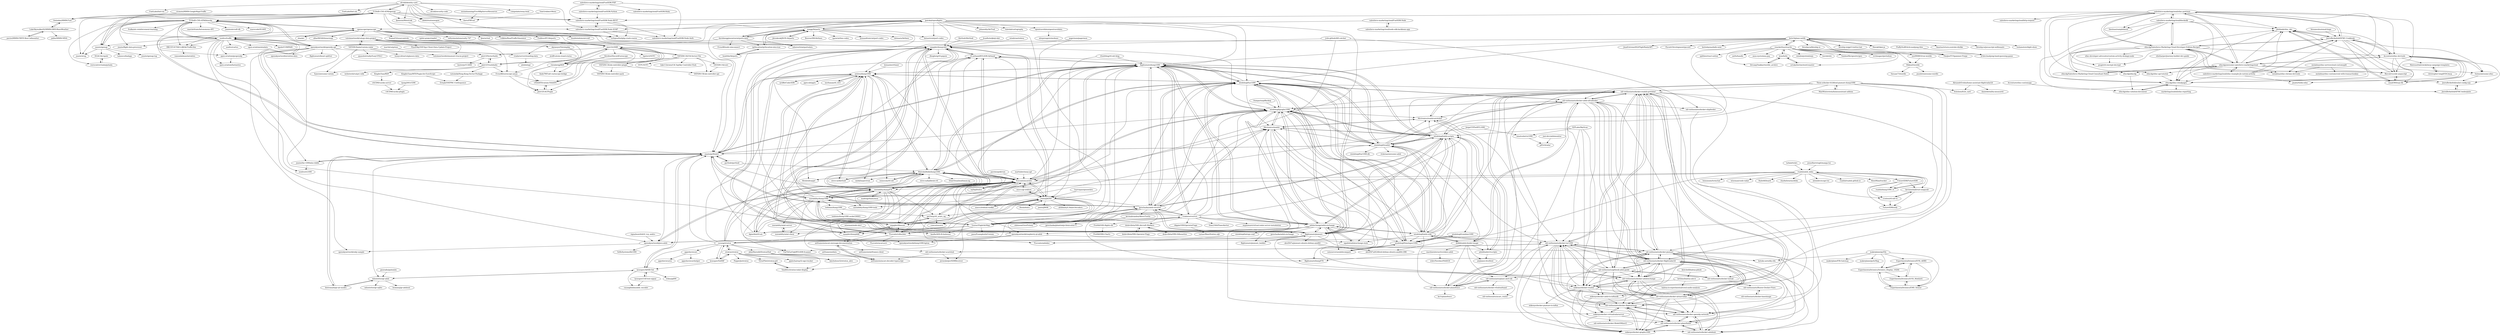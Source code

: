digraph G {
"TomGrobbe/vMenu" -> "thers/FRFuel" ["e"=1]
"bemasher/rtlamr" -> "antirez/dump1090" ["e"=1]
"stratux/stratux" -> "VirusPilot/stratux-pi4"
"stratux/stratux" -> "TomBric/stratux-radar-display"
"stratux/stratux" -> "cyoung/stratux"
"stratux/stratux" -> "lyusupov/SoftRF" ["e"=1]
"stratux/stratux" -> "knicholson32/stratux_ahrs"
"stratux/stratux" -> "PepperJo/stratux"
"stratux/stratux" -> "pjalocha/esp32-ogn-tracker"
"klutchell/balena-pihole" -> "ketilmo/balena-ads-b" ["e"=1]
"JohnMarzulli/StratuxHud" -> "knicholson32/stratux_ahrs"
"JohnMarzulli/StratuxHud" -> "kotuku-aero/diy-efis"
"JohnMarzulli/StratuxHud" -> "TomBric/stratux-radar-display"
"wiedehopf/tar1090" -> "wiedehopf/graphs1090"
"wiedehopf/tar1090" -> "wiedehopf/readsb"
"wiedehopf/tar1090" -> "wiedehopf/adsb-scripts"
"wiedehopf/tar1090" -> "flightaware/dump1090"
"wiedehopf/tar1090" -> "wiedehopf/adsb-wiki"
"wiedehopf/tar1090" -> "antirez/dump1090"
"wiedehopf/tar1090" -> "jprochazka/adsb-receiver"
"wiedehopf/tar1090" -> "MalcolmRobb/dump1090"
"wiedehopf/tar1090" -> "Mictronics/readsb"
"wiedehopf/tar1090" -> "wiedehopf/timelapse1090"
"wiedehopf/tar1090" -> "sdr-enthusiasts/docker-adsb-ultrafeeder"
"wiedehopf/tar1090" -> "rtl-airband/RTLSDR-Airband" ["e"=1]
"wiedehopf/tar1090" -> "flightaware/piaware"
"wiedehopf/tar1090" -> "adsbxchange/adsb-exchange"
"wiedehopf/tar1090" -> "sdr-enthusiasts/docker-readsb-protobuf"
"wiedehopf/graphs1090" -> "wiedehopf/tar1090"
"wiedehopf/graphs1090" -> "wiedehopf/adsb-scripts"
"wiedehopf/graphs1090" -> "wiedehopf/readsb"
"wiedehopf/graphs1090" -> "wiedehopf/timelapse1090"
"wiedehopf/graphs1090" -> "wiedehopf/adsb-wiki"
"wiedehopf/graphs1090" -> "flightaware/dump1090"
"wiedehopf/graphs1090" -> "Mictronics/readsb"
"wiedehopf/graphs1090" -> "caiusseverus/adsbcompare"
"wiedehopf/graphs1090" -> "TLeconte/acarsdec"
"wiedehopf/graphs1090" -> "szpajder/dumpvdl2"
"wiedehopf/graphs1090" -> "Mictronics/readsb-protobuf"
"wiedehopf/graphs1090" -> "sdr-enthusiasts/docker-adsb-ultrafeeder"
"wiedehopf/graphs1090" -> "flightaware/piaware"
"wiedehopf/graphs1090" -> "adsbxchange/adsb-exchange"
"wiedehopf/graphs1090" -> "jprochazka/adsb-receiver"
"ofcold/identity-card" -> "abdel/stationwagon" ["e"=1]
"ofcold/identity-card" -> "ucfopen/fuelphp-crash-course"
"ofcold/identity-card" -> "salesforce-marketingcloud/FuelSDK-Node-REST"
"ofcold/identity-card" -> "TUDelft-CNS-ATM/openap"
"ofcold/identity-card" -> "salesforce-marketingcloud/FuelSDK-Node-SOAP"
"ofcold/identity-card" -> "thers/FRFuel"
"ofcold/identity-card" -> "ofcold/security-code"
"ofcold/identity-card" -> "fewieden/MMM-Fuel"
"ofcold/identity-card" -> "fpoussin/MotoLink" ["e"=1]
"ofcold/identity-card" -> "compolabs/sway-lend" ["e"=1]
"ofcold/identity-card" -> "FuelLabs/fuel-vm" ["e"=1]
"ofcold/identity-card" -> "FuelLabs/fuel.nix" ["e"=1]
"salesforce-marketingcloud/blocksdk" -> "tbesluau/sampleblock"
"salesforce-marketingcloud/blocksdk" -> "salesforce-marketingcloud/sfmc-postman"
"salesforce-marketingcloud/blocksdk" -> "sfmcdg/sfmc-cloudpages"
"salesforce-marketingcloud/blocksdk" -> "JoernBerkefeld/eslint-config-ssjs"
"salesforce-marketingcloud/blocksdk" -> "sfmcdg/Salesforce-Marketing-Cloud-Developer-Edition-Recipes"
"salesforce-marketingcloud/blocksdk" -> "JoernBerkefeld/SFMC-boilerplate"
"salesforce-marketingcloud/blocksdk" -> "jdeblank/sfmc_dev"
"wiedehopf/adsb-wiki" -> "wiedehopf/adsb-scripts"
"wiedehopf/adsb-wiki" -> "wiedehopf/readsb"
"wiedehopf/adsb-wiki" -> "wiedehopf/graphs1090"
"wiedehopf/adsb-wiki" -> "wiedehopf/tar1090"
"wiedehopf/adsb-wiki" -> "wiedehopf/timelapse1090"
"wiedehopf/adsb-wiki" -> "adsbxchange/adsb-exchange"
"wiedehopf/adsb-wiki" -> "Mictronics/readsb"
"wiedehopf/adsb-wiki" -> "sdr-enthusiasts/docker-readsb-protobuf"
"wiedehopf/adsb-wiki" -> "ogadsb/adsbexchange-stats"
"wiedehopf/adsb-wiki" -> "sdr-enthusiasts/docker-planefence"
"wiedehopf/adsb-wiki" -> "dirkhh/adsb-feeder-image"
"wiedehopf/adsb-wiki" -> "Mictronics/readsb-protobuf"
"wiedehopf/adsb-wiki" -> "adsbfi/adsb-fi-scripts"
"wiedehopf/adsb-wiki" -> "sdr-enthusiasts/docker-tar1090"
"xoolive/traffic" -> "open-aviation/pyopensky"
"xoolive/traffic" -> "TUDelft-CNS-ATM/bluesky"
"xoolive/traffic" -> "junzis/pyModeS"
"xoolive/traffic" -> "junzis/flight-data-processor"
"xoolive/traffic" -> "open-aviation/fastmeteo"
"xoolive/traffic" -> "openskynetwork/opensky-api"
"xoolive/traffic" -> "junzis/openap"
"xoolive/traffic" -> "HKUST-OCTAD-LAB/AirTrafficSim"
"xoolive/traffic" -> "junzis/the-1090mhz-riddle"
"xoolive/traffic" -> "xoolive/rs1090"
"xoolive/traffic" -> "xoolive/cartes"
"xoolive/traffic" -> "open-aviation/atmdata"
"xoolive/traffic" -> "TUDelft-CNS-ATM/openap"
"xoolive/traffic" -> "szpajder/dumpvdl2"
"xoolive/traffic" -> "hpuhr/COMPASS" ["e"=1]
"sdr-enthusiasts/docker-piaware" -> "sdr-enthusiasts/docker-flightradar24"
"sdr-enthusiasts/docker-piaware" -> "sdr-enthusiasts/docker-adsbexchange"
"sdr-enthusiasts/docker-piaware" -> "sdr-enthusiasts/docker-readsb-protobuf"
"sdr-enthusiasts/docker-piaware" -> "sdr-enthusiasts/docker-airnavradar"
"sdr-enthusiasts/docker-piaware" -> "sdr-enthusiasts/docker-opensky-network"
"sdr-enthusiasts/docker-piaware" -> "sdr-enthusiasts/docker-planefinder"
"sdr-enthusiasts/docker-piaware" -> "sdr-enthusiasts/docker-tar1090"
"sdr-enthusiasts/docker-piaware" -> "sdr-enthusiasts/docker-adsbhub"
"sdr-enthusiasts/docker-piaware" -> "mikenye/docker-readsb"
"sdr-enthusiasts/docker-piaware" -> "sdr-enthusiasts/docker-flightairmap"
"sdr-enthusiasts/docker-piaware" -> "mikenye/docker-graphs1090"
"ossianhanning/FiveMRpServerResources" -> "thers/FRFuel"
"ketilmo/balena-ads-b" -> "mikenye/docker-readsb"
"ketilmo/balena-ads-b" -> "balena-io-experimental/coral-audio-analysis"
"JoernBerkefeld/SFMC-Cookbook" -> "jdeblank/sfmc_dev"
"JoernBerkefeld/SFMC-Cookbook" -> "Accenture/sfmc-devtools"
"JoernBerkefeld/SFMC-Cookbook" -> "sfmcdg/awesome-salesforce-marketingcloud"
"JoernBerkefeld/SFMC-Cookbook" -> "sfmcdg/sfmc-cloudpages"
"JoernBerkefeld/SFMC-Cookbook" -> "sfmcdg/Salesforce-Marketing-Cloud-Developer-Edition-Recipes"
"JoernBerkefeld/SFMC-Cookbook" -> "salesforce-marketingcloud/sfmc-postman"
"JoernBerkefeld/SFMC-Cookbook" -> "Bizcuit/vscode-ampscript"
"JoernBerkefeld/SFMC-Cookbook" -> "email360/ssjs-lib"
"JoernBerkefeld/SFMC-Cookbook" -> "ttntm/awesome-sfmc"
"fpoussin/MotoLink" -> "ucfopen/fuelphp-crash-course" ["e"=1]
"TUDelft-CNS-ATM/openap" -> "junzis/wrap"
"TUDelft-CNS-ATM/openap" -> "junzis/openap"
"TUDelft-CNS-ATM/openap" -> "abdel/stationwagon" ["e"=1]
"TUDelft-CNS-ATM/openap" -> "ucfopen/fuelphp-crash-course"
"TUDelft-CNS-ATM/openap" -> "TUDelft-CNS-ATM/bluesky"
"TUDelft-CNS-ATM/openap" -> "ofcold/identity-card"
"TUDelft-CNS-ATM/openap" -> "salesforce-marketingcloud/FuelSDK-Node-SOAP"
"TUDelft-CNS-ATM/openap" -> "salesforce-marketingcloud/FuelSDK-Node-REST"
"TUDelft-CNS-ATM/openap" -> "fewieden/MMM-Fuel"
"TUDelft-CNS-ATM/openap" -> "fpoussin/MotoLink" ["e"=1]
"TUDelft-CNS-ATM/openap" -> "thers/FRFuel"
"sfmcdg/sfmc-api-tutorial" -> "sfmcdg/sfmc-cloudpages"
"junzis/openap" -> "TUDelft-CNS-ATM/openap"
"junzis/openap" -> "junzis/wrap"
"junzis/openap" -> "DGAC/Acropole"
"junzis/openap" -> "tabassco/badapy"
"junzis/openap" -> "junzis/openap-top"
"junzis/openap" -> "TUDelft-CNS-ATM/bluesky"
"vicmora/MMM-GoogleMapsTraffic" -> "fewieden/MMM-Fuel" ["e"=1]
"ip2location/ip2location-iata-icao" -> "lxndrblz/Airports"
"ip2location/ip2location-iata-icao" -> "mwgg/Airports"
"martinber/noaa-apt" -> "TLeconte/acarsdec" ["e"=1]
"gat3way/rtl_acars_ng" -> "comcat/acarsx"
"gat3way/rtl_acars_ng" -> "TLeconte/acarsdec"
"gat3way/rtl_acars_ng" -> "szpajder/libacars"
"adsbxchange/adsb-exchange" -> "ogadsb/adsbexchange-stats"
"adsbxchange/adsb-exchange" -> "wiedehopf/adsb-scripts"
"adsbxchange/adsb-exchange" -> "flightaware/dump1090"
"adsbxchange/adsb-exchange" -> "wiedehopf/graphs1090"
"adsbxchange/adsb-exchange" -> "wiedehopf/timelapse1090"
"adsbxchange/adsb-exchange" -> "wiedehopf/adsb-wiki"
"adsbxchange/adsb-exchange" -> "flightaware/piaware"
"adsbxchange/adsb-exchange" -> "jprochazka/adsb-exchange"
"adsbxchange/adsb-exchange" -> "wiedehopf/tar1090"
"adsbxchange/adsb-exchange" -> "wiedehopf/airspy-conf"
"adsbxchange/adsb-exchange" -> "caiusseverus/adsbcompare"
"adsbxchange/adsb-exchange" -> "sdr-enthusiasts/docker-adsbexchange"
"adsbxchange/adsb-exchange" -> "flightaware/piaware_builder"
"adsbxchange/adsb-exchange" -> "openskynetwork/raspberry-pi-adsb"
"abdel/stationwagon" -> "ucfopen/fuelphp-crash-course" ["e"=1]
"szpajder/libacars" -> "TLeconte/vdlm2dec"
"szpajder/libacars" -> "szpajder/dumpvdl2"
"szpajder/libacars" -> "TLeconte/acarsdec"
"szpajder/libacars" -> "jontio/JAERO"
"szpajder/libacars" -> "szpajder/dumphfdl"
"szpajder/libacars" -> "airframesio/acars-message-documentation"
"szpajder/libacars" -> "gat3way/rtl_acars_ng"
"gnuradio/pybombs" -> "mhostetter/gr-adsb" ["e"=1]
"jdeblank/sfmc_dev" -> "JoernBerkefeld/SFMC-Cookbook"
"jdeblank/sfmc_dev" -> "sfmcdg/sfmc-cloudpages"
"jdeblank/sfmc_dev" -> "email360/ssjs-lib"
"makerplane/pyEfis" -> "makerplane/FIX-Gateway"
"makerplane/pyEfis" -> "ExperimentalAvionics/EFIS_AHRS"
"makerplane/pyEfis" -> "kotuku-aero/diy-efis"
"makerplane/pyEfis" -> "ExperimentalAvionics/Avionics_Display_19264"
"makerplane/pyEfis" -> "makerplane/pyAvMap"
"makerplane/pyEfis" -> "ExperimentalAvionics/EMS_Sensor"
"EvenAR/euroscope-aman" -> "vNAAATS/vatsim-NAAATS"
"EvenAR/euroscope-aman" -> "pierr3/UACPlugin"
"vatsimnetwork/vatspy-data-project" -> "vatsimnetwork/simaware-tracon-project"
"vatsimnetwork/vatspy-data-project" -> "pierr3/vSMR"
"vatsimnetwork/vatspy-data-project" -> "chembergj/RDF"
"vatsimnetwork/vatspy-data-project" -> "EvenAR/euroscope-aman"
"vatsimnetwork/vatspy-data-project" -> "FlynZSky/VAT-Spy-Client-Data-Update-Project"
"vatsimnetwork/vatspy-data-project" -> "skymeyer/Vatsimphp"
"vatsimnetwork/vatspy-data-project" -> "VATSIM-Radar/vatsim-radar"
"caiusseverus/adsbcompare" -> "wiedehopf/timelapse1090"
"Kirollos/DiscordEuroscope" -> "AndyTWF/afv-euroscope-bridge"
"Kirollos/DiscordEuroscope" -> "vNAAATS/vatsim-NAAATS"
"Kirollos/DiscordEuroscope" -> "chembergj/RDF"
"skymeyer/Vatsimphp" -> "chembergj/RDF"
"skymeyer/Vatsimphp" -> "atoff/vatsim-stand-status"
"chembergj/RDF" -> "pierr3/vSMR"
"chembergj/RDF" -> "vNAAATS/vatsim-NAAATS"
"chembergj/RDF" -> "AndyTWF/afv-euroscope-bridge"
"chembergj/RDF" -> "pierr3/UACPlugin"
"sfmcdg/Salesforce-Marketing-Cloud-Consultant-Notes" -> "sfmcdg/awesome-salesforce-marketingcloud"
"wiedehopf/timelapse1090" -> "caiusseverus/adsbcompare"
"wiedehopf/timelapse1090" -> "wiedehopf/graphs1090"
"wiedehopf/timelapse1090" -> "wiedehopf/combine1090"
"wiedehopf/combine1090" -> "wiedehopf/timelapse1090"
"wiseman/node-sbs1" -> "kanflo/ADS-B-funhouse"
"ExperimentalAvionics/EFIS_ModuleA" -> "ExperimentalAvionics/EFIS_AHRS"
"ExperimentalAvionics/EFIS_ModuleA" -> "ExperimentalAvionics/EMS_Sensor"
"JoernBerkefeld/SFMC-boilerplate" -> "JoernBerkefeld/eslint-config-ssjs"
"JoernBerkefeld/eslint-config-ssjs" -> "JoernBerkefeld/SFMC-boilerplate"
"VATSIM-UK/uk-controller-plugin" -> "VATSIM-UK/uk-controller-api"
"VATSIM-UK/uk-controller-plugin" -> "VATSIM-UK/uk-controller-pack"
"mikenye/docker-piaware-to-influx" -> "mikenye/docker-graphs1090"
"wiedehopf/airspy-conf" -> "TLeconte/adsbdec"
"ExperimentalAvionics/EFIS_AHRS" -> "ExperimentalAvionics/EFIS_ModuleA"
"ExperimentalAvionics/EFIS_AHRS" -> "ExperimentalAvionics/Avionics_Display_19264"
"ExperimentalAvionics/EFIS_AHRS" -> "ExperimentalAvionics/EMS_Sensor"
"lyusupov/UAT-test-signal" -> "csyangbinbin/adsb_encoder"
"lyusupov/UAT-test-signal" -> "lyusupov/ADSB-Out"
"ExperimentalAvionics/EMS_Sensor" -> "ExperimentalAvionics/EFIS_ModuleA"
"ExperimentalAvionics/EMS_Sensor" -> "ExperimentalAvionics/Avionics_Display_19264"
"ExperimentalAvionics/Avionics_Display_19264" -> "ExperimentalAvionics/EFIS_AHRS"
"ExperimentalAvionics/Avionics_Display_19264" -> "ExperimentalAvionics/EFIS_ModuleA"
"ExperimentalAvionics/Avionics_Display_19264" -> "ExperimentalAvionics/EMS_Sensor"
"tarkah/tickrs" -> "rsadsb/adsb_deku" ["e"=1]
"sfmcdg/Salesforce-Marketing-Cloud-Developer-Edition-Recipes" -> "sfmcdg/awesome-salesforce-marketingcloud"
"sfmcdg/Salesforce-Marketing-Cloud-Developer-Edition-Recipes" -> "salesforce-marketingcloud/sfmc-postman"
"sfmcdg/Salesforce-Marketing-Cloud-Developer-Edition-Recipes" -> "JoernBerkefeld/SFMC-Cookbook"
"sfmcdg/Salesforce-Marketing-Cloud-Developer-Edition-Recipes" -> "sfmcdg/sfmc-cloudpages"
"sfmcdg/Salesforce-Marketing-Cloud-Developer-Edition-Recipes" -> "sfmcdg/sfmcdg"
"sfmcdg/Salesforce-Marketing-Cloud-Developer-Edition-Recipes" -> "sfmcdg/Salesforce-Marketing-Cloud-Consultant-Notes"
"sfmcdg/Salesforce-Marketing-Cloud-Developer-Edition-Recipes" -> "jdeblank/sfmc_dev"
"sfmcdg/Salesforce-Marketing-Cloud-Developer-Edition-Recipes" -> "mslabina/sfmc-chrome-devtools"
"sfmcdg/Salesforce-Marketing-Cloud-Developer-Edition-Recipes" -> "eliotharper/journey-builder-dev-guide"
"sfmcdg/Salesforce-Marketing-Cloud-Developer-Edition-Recipes" -> "salesforce-marketingcloud/blocksdk"
"sfmcdg/Salesforce-Marketing-Cloud-Developer-Edition-Recipes" -> "psapir/et-encrypt-decrypt"
"sfmcdg/Salesforce-Marketing-Cloud-Developer-Edition-Recipes" -> "sfmc-developer-advocates/custom-activity-deskapi-node"
"sfmcdg/Salesforce-Marketing-Cloud-Developer-Edition-Recipes" -> "Bizcuit/vscode-ampscript"
"sfmcdg/Salesforce-Marketing-Cloud-Developer-Edition-Recipes" -> "sfmcdg/sfmc-api-tutorial"
"sfmcdg/Salesforce-Marketing-Cloud-Developer-Edition-Recipes" -> "Accenture/sfmc-devtools"
"osmocom/rtl-sdr" -> "MalcolmRobb/dump1090" ["e"=1]
"rtl-airband/RTLSDR-Airband" -> "szpajder/dumpvdl2" ["e"=1]
"rtl-airband/RTLSDR-Airband" -> "TLeconte/acarsdec" ["e"=1]
"rtl-airband/RTLSDR-Airband" -> "flightaware/dump1090" ["e"=1]
"Jxck-S/plane-notify" -> "ThioJoe/YT-Spammer-Purge" ["e"=1]
"Jxck-S/plane-notify" -> "wiedehopf/tar1090"
"Jxck-S/plane-notify" -> "cwackerfuss/reactle"
"Jxck-S/plane-notify" -> "fireship-io/gpt3-twitter-bot" ["e"=1]
"Jxck-S/plane-notify" -> "Marak/faker.js" ["e"=1]
"Jxck-S/plane-notify" -> "Anarios/return-youtube-dislike" ["e"=1]
"Jxck-S/plane-notify" -> "fireship-io/javascript-millionaire" ["e"=1]
"Jxck-S/plane-notify" -> "openskynetwork/opensky-api"
"Jxck-S/plane-notify" -> "flightaware/dump1090"
"Jxck-S/plane-notify" -> "teslamotors/light-show" ["e"=1]
"Jxck-S/plane-notify" -> "JeanExtreme002/FlightRadarAPI" ["e"=1]
"Jxck-S/plane-notify" -> "Pycord-Development/pycord" ["e"=1]
"Jxck-S/plane-notify" -> "wiedehopf/adsb-scripts"
"Jxck-S/plane-notify" -> "borisdayma/dalle-mini" ["e"=1]
"Jxck-S/plane-notify" -> "fireship-io/fireship.io" ["e"=1]
"mutability/dump1090" -> "flightaware/dump1090"
"mutability/dump1090" -> "jprochazka/adsb-receiver"
"mutability/dump1090" -> "MalcolmRobb/dump1090"
"mutability/dump1090" -> "mutability/mlat-client"
"mutability/dump1090" -> "mutability/dump978"
"mutability/dump1090" -> "flightaware/piaware"
"mutability/dump1090" -> "antirez/dump1090"
"mutability/dump1090" -> "mutability/dump1090-tools"
"mutability/dump1090" -> "Ysurac/FlightAirMap"
"mutability/dump1090" -> "mutability/mlat-server"
"mutability/dump1090" -> "tedsluis/dump1090"
"mutability/dump1090" -> "rtl-airband/RTLSDR-Airband" ["e"=1]
"mutability/dump1090" -> "TLeconte/acarsdec"
"mutability/dump1090" -> "wiedehopf/tar1090"
"mutability/dump1090" -> "dgiardini/rtl-ais" ["e"=1]
"flightaware/piaware" -> "flightaware/dump1090"
"flightaware/piaware" -> "mutability/dump1090"
"flightaware/piaware" -> "flightaware/piaware_builder"
"flightaware/piaware" -> "jprochazka/adsb-receiver"
"flightaware/piaware" -> "wiedehopf/adsb-scripts"
"flightaware/piaware" -> "wiedehopf/graphs1090"
"flightaware/piaware" -> "adsbxchange/adsb-exchange"
"flightaware/piaware" -> "wiedehopf/tar1090"
"flightaware/piaware" -> "antirez/dump1090"
"flightaware/piaware" -> "sdr-enthusiasts/docker-piaware"
"flightaware/piaware" -> "wiedehopf/readsb"
"flightaware/piaware" -> "abcd567a/piaware-ubuntu-debian-amd64"
"flightaware/piaware" -> "MalcolmRobb/dump1090"
"flightaware/piaware" -> "cyoung/stratux"
"flightaware/piaware" -> "rtl-airband/RTLSDR-Airband" ["e"=1]
"salesforce-marketingcloud/sfmc-postman" -> "sfmcdg/awesome-salesforce-marketingcloud"
"salesforce-marketingcloud/sfmc-postman" -> "sfmcdg/Salesforce-Marketing-Cloud-Developer-Edition-Recipes"
"salesforce-marketingcloud/sfmc-postman" -> "JoernBerkefeld/SFMC-Cookbook"
"salesforce-marketingcloud/sfmc-postman" -> "Bizcuit/vscode-ampscript"
"salesforce-marketingcloud/sfmc-postman" -> "salesforce-marketingcloud/blocksdk"
"salesforce-marketingcloud/sfmc-postman" -> "mslabina/sfmc-chrome-devtools"
"salesforce-marketingcloud/sfmc-postman" -> "salesforce-marketingcloud/FuelSDK-Node-REST"
"salesforce-marketingcloud/sfmc-postman" -> "psapir/et-encrypt-decrypt"
"salesforce-marketingcloud/sfmc-postman" -> "Accenture/sfmc-devtools"
"salesforce-marketingcloud/sfmc-postman" -> "sfmcdg/Salesforce-Marketing-Cloud-Consultant-Notes"
"salesforce-marketingcloud/sfmc-postman" -> "tbesluau/sampleblock"
"salesforce-marketingcloud/sfmc-postman" -> "sfmcdg/sfmc-cloudpages"
"salesforce-marketingcloud/sfmc-postman" -> "jdeblank/sfmc_dev"
"salesforce-marketingcloud/sfmc-postman" -> "salesforce-marketingcloud/http-request"
"sdr-enthusiasts/docker-flightradar24" -> "sdr-enthusiasts/docker-adsbexchange"
"sdr-enthusiasts/docker-flightradar24" -> "sdr-enthusiasts/docker-readsb-protobuf"
"sdr-enthusiasts/docker-flightradar24" -> "sdr-enthusiasts/docker-piaware"
"sdr-enthusiasts/docker-flightradar24" -> "sdr-enthusiasts/docker-tar1090"
"sdr-enthusiasts/docker-flightradar24" -> "sdr-enthusiasts/docker-airnavradar"
"sdr-enthusiasts/docker-flightradar24" -> "sdr-enthusiasts/docker-opensky-network"
"sdr-enthusiasts/docker-flightradar24" -> "sdr-enthusiasts/docker-planefinder"
"sdr-enthusiasts/docker-flightradar24" -> "sdr-enthusiasts/docker-adsb-ultrafeeder"
"sdr-enthusiasts/docker-flightradar24" -> "sdr-enthusiasts/docker-adsbhub"
"sdr-enthusiasts/docker-flightradar24" -> "sdr-enthusiasts/docker-flightairmap"
"sdr-enthusiasts/docker-flightradar24" -> "mikenye/docker-readsb"
"sdr-enthusiasts/docker-flightradar24" -> "sdr-enthusiasts/gitbook-adsb-guide"
"sdr-enthusiasts/docker-flightradar24" -> "mikenye/docker-virtualradarserver"
"open-aviation/pyopensky" -> "open-aviation/fastmeteo"
"email360/ssjs-lib" -> "jdeblank/sfmc_dev"
"email360/ssjs-lib" -> "Bizcuit/vscode-ampscript"
"email360/ssjs-lib" -> "Accenture/sfmc-devtools"
"sq5bpf/telive" -> "TLeconte/acarsdec" ["e"=1]
"wiedehopf/adsb-scripts" -> "wiedehopf/adsb-wiki"
"wiedehopf/adsb-scripts" -> "wiedehopf/graphs1090"
"wiedehopf/adsb-scripts" -> "wiedehopf/readsb"
"wiedehopf/adsb-scripts" -> "wiedehopf/tar1090"
"wiedehopf/adsb-scripts" -> "adsbxchange/adsb-exchange"
"wiedehopf/adsb-scripts" -> "wiedehopf/timelapse1090"
"wiedehopf/adsb-scripts" -> "ogadsb/adsbexchange-stats"
"wiedehopf/adsb-scripts" -> "Mictronics/readsb"
"wiedehopf/adsb-scripts" -> "adsbfi/adsb-fi-scripts"
"wiedehopf/adsb-scripts" -> "flightaware/piaware"
"wiedehopf/adsb-scripts" -> "sdr-enthusiasts/docker-readsb-protobuf"
"wiedehopf/adsb-scripts" -> "flightaware/dump1090"
"wiedehopf/adsb-scripts" -> "wiedehopf/combine1090"
"wiedehopf/adsb-scripts" -> "jprochazka/adsb-receiver"
"wiedehopf/adsb-scripts" -> "Mictronics/readsb-protobuf"
"Ysurac/FlightAirMap" -> "jprochazka/adsb-receiver"
"Ysurac/FlightAirMap" -> "mutability/dump1090"
"Ysurac/FlightAirMap" -> "TLeconte/acarsdec"
"Ysurac/FlightAirMap" -> "pasu/ExamplesforCesium" ["e"=1]
"Ysurac/FlightAirMap" -> "szpajder/dumpvdl2"
"Ysurac/FlightAirMap" -> "vradarserver/vrs"
"Ysurac/FlightAirMap" -> "wiedehopf/tar1090"
"Ysurac/FlightAirMap" -> "kanflo/ADS-B-funhouse"
"Ysurac/FlightAirMap" -> "wiedehopf/graphs1090"
"Ysurac/FlightAirMap" -> "flightaware/dump1090"
"Ysurac/FlightAirMap" -> "junzis/pyModeS"
"Ysurac/FlightAirMap" -> "Mictronics/readsb"
"Ysurac/FlightAirMap" -> "dgiardini/rtl-ais" ["e"=1]
"Ysurac/FlightAirMap" -> "MalcolmRobb/dump1090"
"Ysurac/FlightAirMap" -> "mutability/mlat-client"
"mwgg/Airports" -> "jbrooksuk/JSON-Airports"
"mwgg/Airports" -> "mborsetti/airportsdata"
"mwgg/Airports" -> "ip2location/ip2location-iata-icao"
"mwgg/Airports" -> "lxndrblz/Airports"
"mwgg/Airports" -> "davidmegginson/ourairports-data"
"mwgg/Airports" -> "datasets/airport-codes" ["e"=1]
"mwgg/Airports" -> "jpatokal/openflights"
"mwgg/Airports" -> "BesrourMS/Airlines"
"mwgg/Airports" -> "npow/airline-codes"
"mwgg/Airports" -> "lynnandtonic/airport-codes" ["e"=1]
"mwgg/Airports" -> "dotmarn/Airlines"
"jbrooksuk/JSON-Airports" -> "mwgg/Airports"
"muccc/iridium-toolkit" -> "jontio/JAERO" ["e"=1]
"muccc/iridium-toolkit" -> "TLeconte/acarsdec" ["e"=1]
"mutability/dump978" -> "flightaware/dump978"
"mutability/dump978" -> "mutability/dump1090-tools"
"mutability/dump978" -> "openskynetwork/java-adsb"
"mutability/dump978" -> "szpajder/libacars"
"mutability/dump978" -> "mutability/dump1090"
"mutability/dump978" -> "szpajder/dumpvdl2"
"mutability/dump978" -> "TLeconte/vdlm2dec"
"mutability/dump978" -> "TLeconte/acarsdec"
"mutability/dump978" -> "gat3way/rtl_acars_ng"
"mutability/dump978" -> "openskynetwork/dump1090-hptoa"
"mutability/dump978" -> "madengr/ham2mon" ["e"=1]
"opentraveldata/opentraveldata" -> "alexprengere/neobase"
"Mictronics/readsb-protobuf" -> "Mictronics/readsb"
"Mictronics/readsb-protobuf" -> "sdr-enthusiasts/docker-readsb-protobuf"
"Mictronics/readsb-protobuf" -> "sdr-enthusiasts/docker-tar1090"
"JorgeGT/PlotRTL1090" -> "mutability/dump1090-tools" ["e"=1]
"JorgeGT/PlotRTL1090" -> "nmatsuda/viz1090" ["e"=1]
"windytan/redsea" -> "szpajder/dumpvdl2" ["e"=1]
"rtlsdrblog/rtl-sdr-blog" -> "jontio/JAERO" ["e"=1]
"rtlsdrblog/rtl-sdr-blog" -> "flightaware/dump1090" ["e"=1]
"salesforce-marketingcloud/sfmc-example-jb-custom-activity" -> "sfmcdg/sfmc-cloudpages"
"salesforce-marketingcloud/sfmc-example-jb-custom-activity" -> "jmaitz/twilio-sfmc"
"salesforce-marketingcloud/sfmc-example-jb-custom-activity" -> "jdeblank/sfmc_dev"
"salesforce-marketingcloud/sfmc-example-jb-custom-activity" -> "sfmcdg/awesome-salesforce-marketingcloud"
"salesforce-marketingcloud/sfmc-example-jb-custom-activity" -> "JoernBerkefeld/SFMC-Cookbook"
"airframesio/acars-decoder-typescript" -> "airframesio/acars-message-documentation"
"sdr-enthusiasts/docker-tar1090" -> "sdr-enthusiasts/docker-adsbexchange"
"sdr-enthusiasts/docker-tar1090" -> "sdr-enthusiasts/docker-planefinder"
"sdr-enthusiasts/docker-tar1090" -> "sdr-enthusiasts/docker-adsbhub"
"sdr-enthusiasts/docker-tar1090" -> "sdr-enthusiasts/docker-opensky-network"
"sdr-enthusiasts/docker-tar1090" -> "sdr-enthusiasts/docker-flightradar24"
"sdr-enthusiasts/docker-tar1090" -> "sdr-enthusiasts/docker-airnavradar"
"sdr-enthusiasts/docker-tar1090" -> "sdr-enthusiasts/docker-readsb-protobuf"
"sdr-enthusiasts/docker-tar1090" -> "sdr-enthusiasts/docker-piaware"
"sdr-enthusiasts/docker-tar1090" -> "sdr-enthusiasts/docker-install"
"sdr-enthusiasts/docker-tar1090" -> "sdr-enthusiasts/docker-flightairmap"
"sdr-enthusiasts/docker-tar1090" -> "mikenye/docker-graphs1090"
"sdr-enthusiasts/docker-tar1090" -> "sdr-enthusiasts/docker-acarshub"
"mikenye/docker-virtualradarserver" -> "sdr-enthusiasts/docker-flightairmap"
"mikenye/docker-virtualradarserver" -> "mikenye/docker-graphs1090"
"mikenye/docker-virtualradarserver" -> "sdr-enthusiasts/docker-planefinder"
"mikenye/docker-virtualradarserver" -> "sdr-enthusiasts/docker-ModeSMixer2"
"abcd567a/piaware-ubuntu-debian-amd64" -> "abcd567a/fr24feed-debian-ubuntu-amd64-i386"
"zlsa/atc" -> "openscope/openscope"
"VirusPilot/stratux-pi4" -> "TomBric/stratux-radar-display"
"ogadsb/adsbexchange-stats" -> "adsbxchange/adsb-exchange"
"salesforce-marketingcloud/FuelSDK-Node-REST" -> "salesforce-marketingcloud/FuelSDK-Node-SOAP"
"salesforce-marketingcloud/FuelSDK-Node-REST" -> "salesforce-marketingcloud/FuelSDK-Node-Auth"
"salesforce-marketingcloud/FuelSDK-Node-REST" -> "ucfopen/fuelphp-crash-course"
"salesforce-marketingcloud/FuelSDK-Node-SOAP" -> "salesforce-marketingcloud/FuelSDK-Node-REST"
"salesforce-marketingcloud/FuelSDK-Node-SOAP" -> "ucfopen/fuelphp-crash-course"
"salesforce-marketingcloud/FuelSDK-Node-SOAP" -> "salesforce-marketingcloud/FuelSDK-Node-Auth"
"Accenture/sfmc-customapp" -> "sfmcdg/sfmc-solution-document"
"openskynetwork/java-adsb" -> "openskynetwork/osky-sample"
"openskynetwork/java-adsb" -> "SeRoSystems/lib1090"
"openskynetwork/java-adsb" -> "mutability/dump978"
"mikenye/docker-readsb" -> "sdr-enthusiasts/docker-flightairmap"
"mikenye/docker-readsb" -> "sdr-enthusiasts/docker-adsbexchange"
"mikenye/docker-readsb" -> "sdr-enthusiasts/docker-airnavradar"
"mikenye/docker-readsb" -> "mikenye/docker-adsb-to-influxdb"
"mikenye/docker-readsb" -> "mikenye/docker-piaware-to-influx"
"mikenye/docker-readsb" -> "sdr-enthusiasts/docker-opensky-network"
"mikenye/docker-readsb" -> "mikenye/docker-graphs1090"
"mikenye/docker-readsb" -> "sdr-enthusiasts/docker-readsb-protobuf"
"mikenye/docker-readsb" -> "sdr-enthusiasts/docker-piaware"
"mikenye/docker-readsb" -> "sdr-enthusiasts/docker-tar1090"
"mikenye/docker-readsb" -> "mikenye/docker-virtualradarserver"
"mikenye/docker-adsb-to-influxdb" -> "sdr-enthusiasts/docker-flightairmap"
"mikenye/docker-adsb-to-influxdb" -> "mikenye/docker-graphs1090"
"airframesio/data" -> "airframesio/acars-decoder-typescript"
"sdr-enthusiasts/docker-adsbexchange" -> "sdr-enthusiasts/docker-planefinder"
"sdr-enthusiasts/docker-adsbexchange" -> "sdr-enthusiasts/docker-opensky-network"
"sdr-enthusiasts/docker-adsbexchange" -> "sdr-enthusiasts/docker-airnavradar"
"sdr-enthusiasts/docker-adsbexchange" -> "sdr-enthusiasts/docker-flightradar24"
"sdr-enthusiasts/docker-adsbexchange" -> "sdr-enthusiasts/docker-adsbhub"
"sdr-enthusiasts/docker-adsbexchange" -> "sdr-enthusiasts/docker-piaware"
"sdr-enthusiasts/docker-adsbexchange" -> "sdr-enthusiasts/docker-tar1090"
"sdr-enthusiasts/docker-adsbexchange" -> "mikenye/docker-graphs1090"
"sdr-enthusiasts/docker-adsbexchange" -> "sdr-enthusiasts/docker-readsb-protobuf"
"sdr-enthusiasts/docker-adsbexchange" -> "sdr-enthusiasts/docker-flightairmap"
"sdr-enthusiasts/docker-adsbexchange" -> "mikenye/docker-readsb"
"sdr-enthusiasts/docker-planefinder" -> "sdr-enthusiasts/docker-adsbhub"
"sdr-enthusiasts/docker-planefinder" -> "sdr-enthusiasts/docker-opensky-network"
"sdr-enthusiasts/docker-planefinder" -> "mikenye/docker-graphs1090"
"sdr-enthusiasts/docker-planefinder" -> "sdr-enthusiasts/docker-flightairmap"
"sdr-enthusiasts/docker-flightairmap" -> "mikenye/docker-virtualradarserver"
"sdr-enthusiasts/docker-flightairmap" -> "mikenye/docker-graphs1090"
"sdr-enthusiasts/docker-flightairmap" -> "sdr-enthusiasts/docker-planefinder"
"sdr-enthusiasts/docker-flightairmap" -> "sdr-enthusiasts/docker-opensky-network"
"sdr-enthusiasts/docker-airnavradar" -> "sdr-enthusiasts/docker-planefinder"
"sdr-enthusiasts/docker-airnavradar" -> "sdr-enthusiasts/docker-adsbhub"
"sdr-enthusiasts/docker-airnavradar" -> "sdr-enthusiasts/docker-adsbexchange"
"sdr-enthusiasts/docker-airnavradar" -> "sdr-enthusiasts/docker-opensky-network"
"sdr-enthusiasts/docker-airnavradar" -> "sdr-enthusiasts/docker-flightairmap"
"sdr-enthusiasts/docker-airnavradar" -> "mikenye/docker-graphs1090"
"sdr-enthusiasts/docker-airnavradar" -> "sdr-enthusiasts/docker-tar1090"
"sdr-enthusiasts/docker-airnavradar" -> "sdr-enthusiasts/docker-piaware"
"sdr-enthusiasts/docker-airnavradar" -> "sdr-enthusiasts/docker-flightradar24"
"sdr-enthusiasts/docker-airnavradar" -> "mikenye/docker-virtualradarserver"
"sdr-enthusiasts/docker-opensky-network" -> "sdr-enthusiasts/docker-adsbhub"
"sdr-enthusiasts/docker-opensky-network" -> "sdr-enthusiasts/docker-planefinder"
"sdr-enthusiasts/docker-opensky-network" -> "sdr-enthusiasts/docker-flightairmap"
"sdr-enthusiasts/docker-adsbhub" -> "sdr-enthusiasts/docker-planefinder"
"sdr-enthusiasts/docker-adsbhub" -> "sdr-enthusiasts/docker-opensky-network"
"vNAAATS/vatsim-NAAATS" -> "pierr3/UACPlugin"
"mikenye/docker-graphs1090" -> "sdr-enthusiasts/docker-flightairmap"
"mikenye/docker-graphs1090" -> "sdr-enthusiasts/docker-planefinder"
"jvde-github/AIS-catcher" -> "TLeconte/acarsdec" ["e"=1]
"jvde-github/AIS-catcher" -> "szpajder/dumpvdl2" ["e"=1]
"jvde-github/AIS-catcher" -> "sdr-enthusiasts/docker-shipfeeder" ["e"=1]
"jpatokal/openflights" -> "davidmegginson/ourairports-data"
"jpatokal/openflights" -> "mwgg/Airports"
"jpatokal/openflights" -> "Ysurac/FlightAirMap"
"jpatokal/openflights" -> "opentraveldata/opentraveldata"
"jpatokal/openflights" -> "openskynetwork/opensky-api"
"jpatokal/openflights" -> "antirez/dump1090"
"jpatokal/openflights" -> "datasets/airport-codes" ["e"=1]
"jpatokal/openflights" -> "xoolive/traffic"
"jpatokal/openflights" -> "openscope/openscope"
"jpatokal/openflights" -> "wiedehopf/tar1090"
"jpatokal/openflights" -> "junzis/pyModeS"
"jpatokal/openflights" -> "johanohly/AirTrail" ["e"=1]
"jpatokal/openflights" -> "wiedehopf/graphs1090"
"jpatokal/openflights" -> "flightaware/dump1090"
"jpatokal/openflights" -> "riatelab/cartography" ["e"=1]
"Accenture/sfmc-devtools" -> "JoernBerkefeld/SFMC-Cookbook"
"Accenture/sfmc-devtools" -> "email360/ssjs-lib"
"Accenture/sfmc-devtools" -> "jdeblank/sfmc_dev"
"Accenture/sfmc-devtools" -> "sfmcdg/awesome-salesforce-marketingcloud"
"Accenture/sfmc-devtools" -> "Bizcuit/vscode-ampscript"
"Accenture/sfmc-devtools" -> "sfmcdg/sfmc-cloudpages"
"Accenture/sfmc-devtools" -> "jmaitz/twilio-sfmc"
"Accenture/sfmc-devtools" -> "JoernBerkefeld/eslint-config-ssjs"
"Accenture/sfmc-devtools" -> "MateuszDabrowski/mcp-campaign-templates"
"Accenture/sfmc-devtools" -> "ttntm/awesome-sfmc"
"sdr-enthusiasts/docker-acarshub" -> "sdr-enthusiasts/docker-tar1090"
"sdr-enthusiasts/docker-acarshub" -> "jeroenbeijer/SDRReceiver"
"sdr-enthusiasts/docker-acarshub" -> "airframesio/acars-decoder-typescript"
"rsadsb/adsb_deku" -> "rsadsb/dump1090_rs"
"rsadsb/adsb_deku" -> "kevinmehall/rust-soapysdr"
"rsadsb/adsb_deku" -> "FutureSDR/FutureSDR" ["e"=1]
"rsadsb/adsb_deku" -> "ccostes/rtl-sdr-rs"
"rsadsb/adsb_deku" -> "openskynetwork/java-adsb"
"rsadsb/adsb_deku" -> "ShenMian/tracker"
"rsadsb/adsb_deku" -> "lemunozm/termchat" ["e"=1]
"rsadsb/adsb_deku" -> "wiseman/coole-radar"
"rsadsb/adsb_deku" -> "Hyde46/hoard" ["e"=1]
"rsadsb/adsb_deku" -> "TLeconte/acarsdec"
"rsadsb/adsb_deku" -> "sharksforarms/deku" ["e"=1]
"rsadsb/adsb_deku" -> "alemidev/scope-tui" ["e"=1]
"rsadsb/adsb_deku" -> "mutability/dump978"
"rsadsb/adsb_deku" -> "rsadsb/rsadsb.github.io"
"flightaware/dump1090" -> "mutability/dump1090"
"flightaware/dump1090" -> "flightaware/piaware"
"flightaware/dump1090" -> "wiedehopf/tar1090"
"flightaware/dump1090" -> "antirez/dump1090"
"flightaware/dump1090" -> "wiedehopf/graphs1090"
"flightaware/dump1090" -> "MalcolmRobb/dump1090"
"flightaware/dump1090" -> "jprochazka/adsb-receiver"
"flightaware/dump1090" -> "wiedehopf/adsb-scripts"
"flightaware/dump1090" -> "adsbxchange/adsb-exchange"
"flightaware/dump1090" -> "junzis/pyModeS"
"flightaware/dump1090" -> "wiedehopf/readsb"
"flightaware/dump1090" -> "rtl-airband/RTLSDR-Airband" ["e"=1]
"flightaware/dump1090" -> "vradarserver/vrs"
"flightaware/dump1090" -> "mutability/dump978"
"flightaware/dump1090" -> "TLeconte/acarsdec"
"lxndrblz/Airports" -> "ip2location/ip2location-iata-icao"
"wiedehopf/readsb" -> "wiedehopf/tar1090"
"wiedehopf/readsb" -> "wiedehopf/graphs1090"
"wiedehopf/readsb" -> "wiedehopf/adsb-scripts"
"wiedehopf/readsb" -> "wiedehopf/adsb-wiki"
"wiedehopf/readsb" -> "Mictronics/readsb-protobuf"
"wiedehopf/readsb" -> "sdr-enthusiasts/docker-adsb-ultrafeeder"
"wiedehopf/readsb" -> "wiedehopf/tar1090-db"
"wiedehopf/readsb" -> "flightaware/dump1090"
"wiedehopf/readsb" -> "Mictronics/readsb"
"wiedehopf/readsb" -> "sdr-enthusiasts/docker-readsb-protobuf"
"wiedehopf/readsb" -> "junzis/pyModeS"
"wiedehopf/readsb" -> "rickstaa/awesome-adsb" ["e"=1]
"wiedehopf/readsb" -> "sdr-enthusiasts/docker-tar1090"
"wiedehopf/readsb" -> "wiedehopf/timelapse1090"
"wiedehopf/readsb" -> "dirkhh/adsb-feeder-image"
"junzis/pyModeS" -> "junzis/the-1090mhz-riddle"
"junzis/pyModeS" -> "bistromath/gr-air-modes" ["e"=1]
"junzis/pyModeS" -> "xoolive/traffic"
"junzis/pyModeS" -> "lyusupov/ADSB-Out"
"junzis/pyModeS" -> "antirez/dump1090"
"junzis/pyModeS" -> "flightaware/dump1090"
"junzis/pyModeS" -> "mhostetter/gr-adsb"
"junzis/pyModeS" -> "jprochazka/adsb-receiver"
"junzis/pyModeS" -> "mutability/dump978"
"junzis/pyModeS" -> "wiedehopf/readsb"
"junzis/pyModeS" -> "openskynetwork/java-adsb"
"junzis/pyModeS" -> "TUDelft-CNS-ATM/bluesky"
"junzis/pyModeS" -> "wiedehopf/graphs1090"
"junzis/pyModeS" -> "szpajder/dumpvdl2"
"junzis/pyModeS" -> "pyrtlsdr/pyrtlsdr" ["e"=1]
"TUDelft-CNS-ATM/bluesky" -> "xoolive/traffic"
"TUDelft-CNS-ATM/bluesky" -> "TUDelft-CNS-ATM/openap"
"TUDelft-CNS-ATM/bluesky" -> "openscope/openscope"
"TUDelft-CNS-ATM/bluesky" -> "junzis/openap"
"TUDelft-CNS-ATM/bluesky" -> "junzis/wrap"
"TUDelft-CNS-ATM/bluesky" -> "fvalka/atc-reinforcement-learning"
"TUDelft-CNS-ATM/bluesky" -> "junzis/pyModeS"
"TUDelft-CNS-ATM/bluesky" -> "HKUST-OCTAD-LAB/AirTrafficSim"
"TUDelft-CNS-ATM/bluesky" -> "marcbrittain/Autonomous-ATC"
"TUDelft-CNS-ATM/bluesky" -> "open-aviation/pyopensky"
"TUDelft-CNS-ATM/bluesky" -> "eurocontrol-bada/pybada"
"TUDelft-CNS-ATM/bluesky" -> "junzis/aircraft-db"
"TUDelft-CNS-ATM/bluesky" -> "suavecode/SUAVE" ["e"=1]
"TUDelft-CNS-ATM/bluesky" -> "openskynetwork/opensky-api"
"TUDelft-CNS-ATM/bluesky" -> "junzis/flight-data-processor"
"madengr/ham2mon" -> "mutability/dump978" ["e"=1]
"sdr-enthusiasts/docker-planefence" -> "sdr-enthusiasts/plane-alert-db"
"sdr-enthusiasts/docker-planefence" -> "kx1t/planefence"
"sdr-enthusiasts/docker-planefence" -> "sdr-enthusiasts/docker-tar1090"
"sdr-enthusiasts/docker-planefence" -> "sdr-enthusiasts/docker-readsb-protobuf"
"dgiardini/rtl-ais" -> "szpajder/dumpvdl2" ["e"=1]
"dgiardini/rtl-ais" -> "MalcolmRobb/dump1090" ["e"=1]
"dgiardini/rtl-ais" -> "mutability/dump978" ["e"=1]
"dgiardini/rtl-ais" -> "Mictronics/readsb" ["e"=1]
"dgiardini/rtl-ais" -> "TLeconte/acarsdec" ["e"=1]
"salesforce-marketingcloud/FuelSDK-Node" -> "salesforce-marketingcloud/node-sdk-backbone-app"
"salesforce-marketingcloud/FuelSDK-Node" -> "salesforce-marketingcloud/FuelSDK-Node-SOAP"
"IQTLabs/SkyScan" -> "mikenye/docker-readsb"
"IQTLabs/SkyScan" -> "sdr-enthusiasts/docker-planefence"
"IQTLabs/SkyScan" -> "sdr-enthusiasts/gitbook-adsb-guide"
"IQTLabs/SkyScan" -> "wiedehopf/adsb-scripts"
"IQTLabs/SkyScan" -> "nmatsuda/viz1090"
"sdr-enthusiasts/plane-alert-db" -> "sdr-enthusiasts/docker-planefence"
"sdr-enthusiasts/plane-alert-db" -> "sdr-enthusiasts/docker-rtlsdrairband"
"sdr-enthusiasts/plane-alert-db" -> "sdr-enthusiasts/acars_router"
"sdr-enthusiasts/docker-readsb-protobuf" -> "sdr-enthusiasts/docker-flightradar24"
"sdr-enthusiasts/docker-readsb-protobuf" -> "sdr-enthusiasts/docker-piaware"
"sdr-enthusiasts/docker-readsb-protobuf" -> "sdr-enthusiasts/docker-adsbexchange"
"sdr-enthusiasts/docker-readsb-protobuf" -> "sdr-enthusiasts/docker-tar1090"
"sdr-enthusiasts/docker-readsb-protobuf" -> "mikenye/docker-readsb"
"sdr-enthusiasts/docker-readsb-protobuf" -> "sdr-enthusiasts/docker-opensky-network"
"sdr-enthusiasts/docker-readsb-protobuf" -> "sdr-enthusiasts/gitbook-adsb-guide"
"sdr-enthusiasts/docker-readsb-protobuf" -> "sdr-enthusiasts/docker-adsb-ultrafeeder"
"sdr-enthusiasts/docker-readsb-protobuf" -> "mikenye/docker-adsb-to-influxdb"
"sdr-enthusiasts/docker-readsb-protobuf" -> "sdr-enthusiasts/docker-airnavradar"
"sdr-enthusiasts/docker-readsb-protobuf" -> "Mictronics/readsb-protobuf"
"sdr-enthusiasts/docker-readsb-protobuf" -> "sdr-enthusiasts/plane-alert-db"
"sdr-enthusiasts/docker-readsb-protobuf" -> "sdr-enthusiasts/docker-flightairmap"
"sdr-enthusiasts/docker-readsb-protobuf" -> "sdr-enthusiasts/docker-install"
"sdr-enthusiasts/docker-readsb-protobuf" -> "sdr-enthusiasts/docker-planefence"
"sdr-enthusiasts/docker-rtlsdrairband" -> "sdr-enthusiasts/acars_router"
"TomBric/stratux-radar-display" -> "VirusPilot/stratux-pi4"
"rikgale/VRSOperatorFlags" -> "varnav/BaseStation.sqb"
"salesforce-marketingcloud/node-sdk-backbone-app" -> "salesforce-marketingcloud/FuelSDK-Node"
"KingfuChan/MTEPlugin-for-EuroScope" -> "Ericple/VATPRC-UniSequence"
"junzis/the-1090mhz-riddle" -> "junzis/pyModeS"
"junzis/the-1090mhz-riddle" -> "xoolive/rs1090"
"marvk/vatprism" -> "pierr3/VectorAudio"
"ttntm/awesome-sfmc" -> "JoernBerkefeld/eslint-config-ssjs"
"pierr3/vSMR" -> "chembergj/RDF"
"pierr3/vSMR" -> "vNAAATS/vatsim-NAAATS"
"pierr3/vSMR" -> "EvenAR/euroscope-aman"
"pierr3/vSMR" -> "pierr3/UACPlugin"
"pierr3/vSMR" -> "hpeter2/VFPC"
"pierr3/vSMR" -> "Kirollos/DiscordEuroscope"
"pierr3/vSMR" -> "pierr3/VectorAudio"
"pierr3/vSMR" -> "pierr3/TrackAudio"
"pierr3/vSMR" -> "vatsimnetwork/vatspy-data-project"
"pierr3/vSMR" -> "VATSIM-UK/UK-Sector-File"
"MaxWinterstein/homeassistant-addons" -> "Thom-x/docker-fr24feed-piaware-dump1090" ["e"=1]
"mutability/mlat-client" -> "mutability/mlat-server"
"sfmc-developer-advocates/custom-activity-deskapi-node" -> "psapir/et-encrypt-decrypt"
"sdr-enthusiasts/gitbook-adsb-guide" -> "sdr-enthusiasts/docker-install"
"sdr-enthusiasts/gitbook-adsb-guide" -> "sdr-enthusiasts/docker-readsb-protobuf"
"sdr-enthusiasts/gitbook-adsb-guide" -> "sdr-enthusiasts/docker-flightairmap"
"sdr-enthusiasts/gitbook-adsb-guide" -> "sdr-enthusiasts/docker-opensky-network"
"sdr-enthusiasts/gitbook-adsb-guide" -> "sdr-enthusiasts/docker-airnavradar"
"sdr-enthusiasts/gitbook-adsb-guide" -> "mikenye/docker-readsb"
"sdr-enthusiasts/gitbook-adsb-guide" -> "mikenye/docker-adsb-to-influxdb"
"sdr-enthusiasts/gitbook-adsb-guide" -> "sdr-enthusiasts/docker-tar1090"
"sdr-enthusiasts/gitbook-adsb-guide" -> "sdr-enthusiasts/docker-flightradar24"
"sdr-enthusiasts/gitbook-adsb-guide" -> "sdr-enthusiasts/docker-adsbexchange"
"sdr-enthusiasts/gitbook-adsb-guide" -> "sdr-enthusiasts/plane-alert-db"
"mutability/mlat-server" -> "mutability/mlat-client"
"airframesio/acars-message-documentation" -> "airframesio/acars-decoder-typescript"
"airframesio/acars-message-documentation" -> "airframesio/airframes-client"
"xpilot-project/xpilot" -> "pierr3/vSMR" ["e"=1]
"ThioJoe/YT-Spammer-Purge" -> "Jxck-S/plane-notify" ["e"=1]
"cwackerfuss/reactle" -> "lynn/hello"
"cwackerfuss/reactle" -> "MikhaD/wordle"
"cwackerfuss/reactle" -> "Jxck-S/plane-notify"
"cwackerfuss/reactle" -> "yyx990803/vue-wordle" ["e"=1]
"cwackerfuss/reactle" -> "antfu/handle" ["e"=1]
"cwackerfuss/reactle" -> "anza-xyz/solana-pay" ["e"=1]
"cwackerfuss/reactle" -> "octokatherine/word-master"
"cwackerfuss/reactle" -> "ThioJoe/YT-Spammer-Purge" ["e"=1]
"cwackerfuss/reactle" -> "windowjs/windowjs" ["e"=1]
"cwackerfuss/reactle" -> "DevangThakkar/wordle_archive"
"cwackerfuss/reactle" -> "leerob/site" ["e"=1]
"cwackerfuss/reactle" -> "TandoorRecipes/recipes" ["e"=1]
"cwackerfuss/reactle" -> "yf-dev/mahjong-hand-guessing-game"
"cwackerfuss/reactle" -> "evrimagaci/periodum" ["e"=1]
"cwackerfuss/reactle" -> "splitbee/react-notion" ["e"=1]
"MikhaD/wordle" -> "thesam73/wordle"
"MikhaD/wordle" -> "puzzlet/awesome-wordle"
"Marak/faker.js" -> "Jxck-S/plane-notify" ["e"=1]
"DevangThakkar/wordle_archive" -> "lynn/hello"
"lyusupov/SoftRF" -> "stratux/stratux" ["e"=1]
"lyusupov/SoftRF" -> "lyusupov/ADSB-Out" ["e"=1]
"lyusupov/SoftRF" -> "cyoung/stratux" ["e"=1]
"pyrtlsdr/pyrtlsdr" -> "junzis/pyModeS" ["e"=1]
"pyrtlsdr/pyrtlsdr" -> "MalcolmRobb/dump1090" ["e"=1]
"yyx990803/vue-wordle" -> "MikhaD/wordle" ["e"=1]
"rsadsb/dump1090_rs" -> "rsadsb/adsb_deku"
"jprochazka/adsb-receiver" -> "mutability/dump1090"
"jprochazka/adsb-receiver" -> "flightaware/dump1090"
"jprochazka/adsb-receiver" -> "kevinabrandon/AboveTustin"
"jprochazka/adsb-receiver" -> "flightaware/piaware"
"jprochazka/adsb-receiver" -> "Ysurac/FlightAirMap"
"jprochazka/adsb-receiver" -> "wiedehopf/tar1090"
"jprochazka/adsb-receiver" -> "wiedehopf/adsb-scripts"
"jprochazka/adsb-receiver" -> "rtl-airband/RTLSDR-Airband" ["e"=1]
"jprochazka/adsb-receiver" -> "openskynetwork/raspberry-pi-adsb"
"jprochazka/adsb-receiver" -> "Mictronics/readsb"
"jprochazka/adsb-receiver" -> "wiedehopf/graphs1090"
"jprochazka/adsb-receiver" -> "junzis/pyModeS"
"jprochazka/adsb-receiver" -> "mikenye/docker-readsb"
"jprochazka/adsb-receiver" -> "antirez/dump1090"
"jprochazka/adsb-receiver" -> "vradarserver/vrs"
"octokatherine/word-master" -> "lynn/hello"
"davidmegginson/ourairports-data" -> "ip2location/ip2location-iata-icao"
"davidmegginson/ourairports-data" -> "jpatokal/openflights"
"davidmegginson/ourairports-data" -> "mborsetti/airportsdata"
"davidmegginson/ourairports-data" -> "EvenAR/node-simconnect" ["e"=1]
"davidmegginson/ourairports-data" -> "vradarserver/standing-data"
"davidmegginson/ourairports-data" -> "mwgg/Airports"
"lynn/hello" -> "DevangThakkar/wordle_archive"
"lynn/hello" -> "cwackerfuss/reactle"
"lynn/hello" -> "octokatherine/word-master"
"cyoung/stratux" -> "stratux/stratux"
"cyoung/stratux" -> "mutability/dump978"
"cyoung/stratux" -> "JohnMarzulli/StratuxHud"
"cyoung/stratux" -> "rtl-airband/RTLSDR-Airband" ["e"=1]
"cyoung/stratux" -> "lyusupov/SoftRF" ["e"=1]
"cyoung/stratux" -> "antirez/dump1090"
"cyoung/stratux" -> "apps4av/avare"
"cyoung/stratux" -> "flightaware/dump1090"
"cyoung/stratux" -> "jprochazka/adsb-receiver"
"cyoung/stratux" -> "flightaware/piaware"
"cyoung/stratux" -> "MalcolmRobb/dump1090"
"cyoung/stratux" -> "lyusupov/ADSB-Out"
"cyoung/stratux" -> "TLeconte/acarsdec"
"cyoung/stratux" -> "EarToEarOak/RTLSDR-Scanner" ["e"=1]
"cyoung/stratux" -> "junzis/pyModeS"
"machineinteractive/skies-adsb" -> "flightaware/dump978"
"machineinteractive/skies-adsb" -> "stdevPavelmc/FAASGS" ["e"=1]
"pavels/spektrum" -> "TLeconte/acarsdec" ["e"=1]
"tedsluis/dump1090" -> "gat3way/rtl_acars_ng"
"tedsluis/dump1090" -> "tedsluis/dump1090.socket30003"
"hteumeuleu/email-bugs" -> "JoernBerkefeld/SFMC-Cookbook" ["e"=1]
"FutureSDR/FutureSDR" -> "FutureSDR/seify" ["e"=1]
"FutureSDR/FutureSDR" -> "kevinmehall/rust-soapysdr" ["e"=1]
"FutureSDR/FutureSDR" -> "ccostes/rtl-sdr-rs" ["e"=1]
"FutureSDR/FutureSDR" -> "rsadsb/dump1090_rs" ["e"=1]
"vatsimhk/Hong-Kong-Sector-Package" -> "Ericple/VATPRC-UniSequence"
"jontio/JAERO" -> "TLeconte/acarsdec"
"jontio/JAERO" -> "szpajder/dumpvdl2"
"jontio/JAERO" -> "szpajder/libacars"
"jontio/JAERO" -> "TLeconte/vdlm2dec"
"jontio/JAERO" -> "muccc/gr-iridium" ["e"=1]
"jontio/JAERO" -> "muccc/iridium-toolkit" ["e"=1]
"jontio/JAERO" -> "jeroenbeijer/SDRReceiver"
"jontio/JAERO" -> "szpajder/dumphfdl"
"jontio/JAERO" -> "altillimity/L-Band-Decoders" ["e"=1]
"jontio/JAERO" -> "f4exb/dsdcc" ["e"=1]
"jontio/JAERO" -> "gat3way/rtl_acars_ng"
"jontio/JAERO" -> "jontio/JMSK"
"jontio/JAERO" -> "comcat/acarsx"
"rpuig2001/CDM" -> "vACDM/vacdm-plugin"
"juei-dev/adsbmonitor" -> "p85/cliradar"
"szpajder/dumphfdl" -> "szpajder/libacars"
"szpajder/dumphfdl" -> "szpajder/dumpvdl2"
"pierr3/VectorAudio" -> "kusterjs/CCAMS"
"pierr3/VectorAudio" -> "pierr3/TrackAudio"
"HKUST-OCTAD-LAB/AirTrafficSim" -> "ramondalmau/metafora"
"sdr-enthusiasts/Buster-Docker-Fixes" -> "sdr-enthusiasts/docker-baseimage"
"sdr-enthusiasts/docker-install" -> "sdr-enthusiasts/Buster-Docker-Fixes"
"sdr-enthusiasts/docker-install" -> "sdr-enthusiasts/gitbook-adsb-guide"
"sdr-enthusiasts/docker-baseimage" -> "sdr-enthusiasts/Buster-Docker-Fixes"
"luarvique/openwebrx" -> "jontio/JAERO" ["e"=1]
"sdr-enthusiasts/docker-shipfeeder" -> "sdr-enthusiasts/docker-flightairmap"
"KingfuChan/RDF" -> "vACDM/vacdm-server"
"librtlsdr/librtlsdr" -> "szpajder/dumpvdl2" ["e"=1]
"FluffyStuff/riichi-mahjong-tiles" -> "yf-dev/mahjong-hand-guessing-game" ["e"=1]
"mhostetter/gr-adsb" -> "lyusupov/ADSB-Out"
"mhostetter/gr-adsb" -> "bistromath/gr-air-modes" ["e"=1]
"mhostetter/gr-adsb" -> "leommxj/gr-adsbout"
"mhostetter/gr-adsb" -> "mhostetter/gr-sqlite"
"muccc/gr-iridium" -> "jontio/JAERO" ["e"=1]
"muccc/gr-iridium" -> "TLeconte/acarsdec" ["e"=1]
"openskynetwork/opensky-api" -> "openskynetwork/java-adsb"
"openskynetwork/opensky-api" -> "openskynetwork/raspberry-pi-adsb"
"openskynetwork/opensky-api" -> "xoolive/traffic"
"openskynetwork/opensky-api" -> "vradarserver/standing-data"
"openskynetwork/opensky-api" -> "TUDelft-CNS-ATM/bluesky"
"openskynetwork/opensky-api" -> "open-aviation/pyopensky"
"openskynetwork/opensky-api" -> "openskynetwork/aviation-data"
"openskynetwork/opensky-api" -> "flightaware/beast-splitter"
"openskynetwork/opensky-api" -> "openskynetwork/osky-sample"
"Thom-x/docker-fr24feed-piaware-dump1090" -> "MaxWinterstein/homeassistant-addons" ["e"=1]
"Thom-x/docker-fr24feed-piaware-dump1090" -> "sdr-enthusiasts/docker-flightradar24"
"Thom-x/docker-fr24feed-piaware-dump1090" -> "sdr-enthusiasts/docker-piaware"
"Thom-x/docker-fr24feed-piaware-dump1090" -> "fratsloos/fr24_card"
"Thom-x/docker-fr24feed-piaware-dump1090" -> "sdr-enthusiasts/docker-adsb-ultrafeeder"
"Thom-x/docker-fr24feed-piaware-dump1090" -> "sdr-enthusiasts/docker-readsb-protobuf"
"Thom-x/docker-fr24feed-piaware-dump1090" -> "wiedehopf/graphs1090"
"Thom-x/docker-fr24feed-piaware-dump1090" -> "abcd567a/fr24feed-debian-ubuntu-amd64-i386"
"Thom-x/docker-fr24feed-piaware-dump1090" -> "wiedehopf/adsb-scripts"
"christopher-longSFDC/mcp" -> "MateuszDabrowski/mcp-campaign-templates"
"adsbfi/adsb-fi-scripts" -> "airplanes-live/feed"
"adsbfi/adsb-fi-scripts" -> "wiedehopf/adsb-scripts"
"paviro/MMM-FRITZ-Box-Callmonitor" -> "LukeSkywalker92/MMM-DWD-WarnWeather"
"f4exb/dsdcc" -> "jontio/JAERO" ["e"=1]
"vradarserver/standing-data" -> "adsblol/api"
"ccostes/rtl-sdr-rs" -> "kevinmehall/rust-soapysdr"
"ccostes/rtl-sdr-rs" -> "FutureSDR/seify"
"ProHill/VRS-flights-db" -> "ProHill/VRS-Charts"
"dedevillela/VRS-Silhouettes" -> "dedevillela/VRS-Aircraft-Markers"
"dedevillela/VRS-Operator-Flags" -> "dedevillela/VRS-Aircraft-Markers"
"sdr-enthusiasts/docker-adsb-ultrafeeder" -> "sdr-enthusiasts/docker-flightradar24"
"sdr-enthusiasts/docker-adsb-ultrafeeder" -> "dirkhh/adsb-feeder-image"
"sdr-enthusiasts/docker-adsb-ultrafeeder" -> "sdr-enthusiasts/docker-tar1090"
"sdr-enthusiasts/docker-adsb-ultrafeeder" -> "sdr-enthusiasts/docker-readsb-protobuf"
"sdr-enthusiasts/docker-adsb-ultrafeeder" -> "sdr-enthusiasts/docker-piaware"
"sdr-enthusiasts/docker-adsb-ultrafeeder" -> "mikenye/docker-readsb"
"sdr-enthusiasts/docker-adsb-ultrafeeder" -> "wiedehopf/readsb"
"sdr-enthusiasts/docker-adsb-ultrafeeder" -> "sdr-enthusiasts/docker-adsbexchange"
"sdr-enthusiasts/docker-adsb-ultrafeeder" -> "sdr-enthusiasts/docker-planefence"
"sdr-enthusiasts/docker-adsb-ultrafeeder" -> "wiedehopf/graphs1090"
"sdr-enthusiasts/docker-adsb-ultrafeeder" -> "sdr-enthusiasts/docker-shipfeeder"
"sdr-enthusiasts/docker-adsb-ultrafeeder" -> "sdr-enthusiasts/docker-install"
"sdr-enthusiasts/docker-adsb-ultrafeeder" -> "wiedehopf/tar1090"
"sdr-enthusiasts/docker-adsb-ultrafeeder" -> "sdr-enthusiasts/gitbook-adsb-guide"
"sdr-enthusiasts/docker-adsb-ultrafeeder" -> "Mictronics/readsb-protobuf"
"vACDM/vacdm-server" -> "vACDM/vacdm-plugin"
"openskynetwork/raspberry-pi-adsb" -> "ogadsb/adsbexchange-stats"
"openskynetwork/raspberry-pi-adsb" -> "openskynetwork/dump1090-hptoa"
"openskynetwork/raspberry-pi-adsb" -> "openskynetwork/java-adsb"
"apps4av/avare" -> "apps4av/avarex"
"apps4av/avare" -> "apps4av/avarehelper"
"vradarserver/vrs" -> "ProHill/VRS-flights-db"
"vradarserver/vrs" -> "mypiaware/virtual-radar-server-installation"
"vradarserver/vrs" -> "flightaware/dump1090"
"vradarserver/vrs" -> "rikgale/VRSOperatorFlags"
"vradarserver/vrs" -> "Dom2364/PlaneAlerter"
"vradarserver/vrs" -> "jprochazka/adsb-receiver"
"vradarserver/vrs" -> "Mictronics/readsb-protobuf"
"vradarserver/vrs" -> "wiedehopf/tar1090"
"vradarserver/vrs" -> "adsbxchange/adsb-exchange"
"vradarserver/vrs" -> "Ysurac/FlightAirMap"
"vradarserver/vrs" -> "MalcolmRobb/dump1090"
"vradarserver/vrs" -> "dedevillela/VRS-Aircraft-Markers"
"vradarserver/vrs" -> "wiedehopf/graphs1090"
"vradarserver/vrs" -> "mikenye/docker-virtualradarserver"
"fewieden/MMM-Fuel" -> "LukeSkywalker92/MMM-DWD-WarnWeather"
"dirkhh/adsb-feeder-image" -> "sdr-enthusiasts/docker-adsb-ultrafeeder"
"dirkhh/adsb-feeder-image" -> "wiedehopf/adsb-wiki"
"dirkhh/adsb-feeder-image" -> "sdr-enthusiasts/docker-planefence"
"dirkhh/adsb-feeder-image" -> "adsbfi/adsb-fi-scripts"
"dirkhh/adsb-feeder-image" -> "airplanes-live/feed"
"dirkhh/adsb-feeder-image" -> "machineinteractive/skies-adsb"
"dirkhh/adsb-feeder-image" -> "sdr-enthusiasts/plane-alert-db"
"DGAC/Acropole" -> "eurocontrol-bada/pybada"
"merbanan/rtl_433" -> "antirez/dump1090" ["e"=1]
"openscope/openscope" -> "zlsa/atc"
"openscope/openscope" -> "TUDelft-CNS-ATM/bluesky"
"openscope/openscope" -> "pierr3/vSMR"
"openscope/openscope" -> "albar965/littlenavmap" ["e"=1]
"openscope/openscope" -> "Sequal32/yourcontrols" ["e"=1]
"openscope/openscope" -> "saltysimulations/salty-747" ["e"=1]
"openscope/openscope" -> "fpw/avitab" ["e"=1]
"openscope/openscope" -> "junzis/pyModeS"
"openscope/openscope" -> "HKUST-OCTAD-LAB/AirTrafficSim"
"openscope/openscope" -> "vatsimnetwork/vatspy-data-project"
"openscope/openscope" -> "volkhin/RoadTrafficSimulator" ["e"=1]
"openscope/openscope" -> "EndlessATC/Airports"
"openscope/openscope" -> "szpajder/dumpvdl2"
"openscope/openscope" -> "xoolive/traffic"
"openscope/openscope" -> "headwindsim/aircraft" ["e"=1]
"antirez/dump1090" -> "MalcolmRobb/dump1090"
"antirez/dump1090" -> "flightaware/dump1090"
"antirez/dump1090" -> "mutability/dump1090"
"antirez/dump1090" -> "junzis/pyModeS"
"antirez/dump1090" -> "wiedehopf/tar1090"
"antirez/dump1090" -> "f4exb/sdrangel" ["e"=1]
"antirez/dump1090" -> "steve-m/librtlsdr" ["e"=1]
"antirez/dump1090" -> "merbanan/rtl_433" ["e"=1]
"antirez/dump1090" -> "cjcliffe/CubicSDR" ["e"=1]
"antirez/dump1090" -> "jprochazka/adsb-receiver"
"antirez/dump1090" -> "flightaware/piaware"
"antirez/dump1090" -> "gqrx-sdr/gqrx" ["e"=1]
"antirez/dump1090" -> "TLeconte/acarsdec"
"antirez/dump1090" -> "miek/inspectrum" ["e"=1]
"antirez/dump1090" -> "osmocom/rtl-sdr" ["e"=1]
"TLeconte/acarsdec" -> "TLeconte/vdlm2dec"
"TLeconte/acarsdec" -> "szpajder/dumpvdl2"
"TLeconte/acarsdec" -> "szpajder/libacars"
"TLeconte/acarsdec" -> "jontio/JAERO"
"TLeconte/acarsdec" -> "gat3way/rtl_acars_ng"
"TLeconte/acarsdec" -> "wiedehopf/graphs1090"
"TLeconte/acarsdec" -> "szpajder/dumphfdl"
"TLeconte/acarsdec" -> "mutability/dump978"
"TLeconte/acarsdec" -> "Mictronics/readsb"
"TLeconte/acarsdec" -> "rtl-airband/RTLSDR-Airband" ["e"=1]
"TLeconte/acarsdec" -> "comcat/acarsx"
"TLeconte/acarsdec" -> "muccc/iridium-toolkit" ["e"=1]
"TLeconte/acarsdec" -> "muccc/gr-iridium" ["e"=1]
"TLeconte/acarsdec" -> "sq5bpf/telive" ["e"=1]
"TLeconte/acarsdec" -> "EarToEarOak/RTLSDR-Scanner" ["e"=1]
"framps/raspiBackup" -> "wiedehopf/graphs1090" ["e"=1]
"signalwareltd/rtl_tcp_andro-" -> "openskynetwork/java-adsb" ["e"=1]
"steve-m/librtlsdr" -> "MalcolmRobb/dump1090" ["e"=1]
"steve-m/librtlsdr" -> "antirez/dump1090" ["e"=1]
"VATSIM-Radar/vatsim-radar" -> "vatsimnetwork/simaware-tracon-project"
"VATSIM-Radar/vatsim-radar" -> "lennycolton/vatglasses-data"
"VATSIM-Radar/vatsim-radar" -> "vatsimnetwork/vatspy-data-project"
"VATSIM-Radar/vatsim-radar" -> "Epse/awesome-vatsim"
"VATSIM-Radar/vatsim-radar" -> "quassbutreally/EasyCPDLC" ["e"=1]
"VATSIM-Radar/vatsim-radar" -> "pierr3/TrackAudio"
"kevinabrandon/AboveTustin" -> "shbisson/OverPutney"
"kevinabrandon/AboveTustin" -> "jprochazka/phantomjs-linux-armv7l"
"LukeSkywalker92/MMM-DWD-WarnWeather" -> "paviro/MMM-FRITZ-Box-Callmonitor"
"LukeSkywalker92/MMM-DWD-WarnWeather" -> "fewieden/MMM-Fuel"
"LukeSkywalker92/MMM-DWD-WarnWeather" -> "jalibu/MMM-NINA"
"AlexandrErohin/home-assistant-flightradar24" -> "danieldotnl/ha-measureit" ["e"=1]
"AlexandrErohin/home-assistant-flightradar24" -> "fratsloos/fr24_card"
"VATSIM-UK/UK-Sector-File" -> "VATSIM-UK/uk-controller-pack"
"VATSIM-UK/UK-Sector-File" -> "pierr3/vSMR"
"VATSIM-UK/UK-Sector-File" -> "VATSIM-UK/uk-controller-plugin"
"VATSIM-UK/UK-Sector-File" -> "VFPC/VFPC"
"VATSIM-UK/UK-Sector-File" -> "VATSIM-UK/core"
"VATSIM-UK/UK-Sector-File" -> "luke11brown/UK-TopSky-Controller-Pack"
"VATSIM-UK/UK-Sector-File" -> "VATSIM-UK/uk-controller-api"
"salesforce-marketingcloud/FuelSDK-PHP" -> "salesforce-marketingcloud/FuelSDK-Python"
"salesforce-marketingcloud/FuelSDK-PHP" -> "salesforce-marketingcloud/FuelSDK-Ruby"
"salesforce-marketingcloud/FuelSDK-PHP" -> "salesforce-marketingcloud/FuelSDK-Node-Auth"
"salesforce-marketingcloud/FuelSDK-PHP" -> "salesforce-marketingcloud/FuelSDK-Node-REST"
"pierr3/TrackAudio" -> "pierr3/VectorAudio"
"pierr3/TrackAudio" -> "EvenAR/euroscope-aman"
"pierr3/TrackAudio" -> "pierr3/vSMR"
"pierr3/TrackAudio" -> "Epse/awesome-vatsim"
"pierr3/TrackAudio" -> "vatsimhk/Hong-Kong-Sector-Package"
"pierr3/TrackAudio" -> "KingfuChan/RDF"
"pierr3/TrackAudio" -> "websterzh/vatprc-wiki"
"nmatsuda/viz1090" -> "p85/cliradar"
"VATSIM-UK/core" -> "VATSIM-UK/uk-controller-api"
"MateuszDabrowski/mcp-campaign-templates" -> "christopher-longSFDC/mcp"
"dedevillela/VRS-Aircraft-Markers" -> "dedevillela/VRS-Silhouettes"
"dedevillela/VRS-Aircraft-Markers" -> "dedevillela/VRS-Operator-Flags"
"josueBarretogit/manga-tui" -> "rsadsb/adsb_deku" ["e"=1]
"JvanKatwijk/qt-dab" -> "szpajder/dumpvdl2" ["e"=1]
"szpajder/dumpvdl2" -> "TLeconte/vdlm2dec"
"szpajder/dumpvdl2" -> "szpajder/libacars"
"szpajder/dumpvdl2" -> "TLeconte/acarsdec"
"szpajder/dumpvdl2" -> "jontio/JAERO"
"szpajder/dumpvdl2" -> "szpajder/dumphfdl"
"szpajder/dumpvdl2" -> "dhogborg/rtl-gopow" ["e"=1]
"szpajder/dumpvdl2" -> "rtl-airband/RTLSDR-Airband" ["e"=1]
"szpajder/dumpvdl2" -> "sdr-enthusiasts/docker-acarshub"
"szpajder/dumpvdl2" -> "mutability/dump978"
"mslabina/sfmc-servicecloud-customsplit" -> "mslabina/sfmc-customevent-with-transactionkey"
"mslabina/sfmc-servicecloud-customsplit" -> "mslabina/sfmc-chrome-devtools"
"sfmcdg/sfmcdg" -> "sfmcdg/sfmc-solution-document"
"salesforce-marketingcloud/FuelSDK-Python" -> "salesforce-marketingcloud/FuelSDK-PHP"
"salesforce-marketingcloud/FuelSDK-Python" -> "salesforce-marketingcloud/FuelSDK-Node-REST"
"kevinmehall/rust-soapysdr" -> "FutureSDR/seify"
"kevinmehall/rust-soapysdr" -> "ccostes/rtl-sdr-rs"
"eurocontrol-bada/pybada" -> "DGAC/Acropole"
"pierr3/UACPlugin" -> "vNAAATS/vatsim-NAAATS"
"Mictronics/readsb" -> "Mictronics/readsb-protobuf"
"Mictronics/readsb" -> "flightaware/dump978"
"Mictronics/readsb" -> "mikenye/docker-readsb"
"Mictronics/readsb" -> "wiedehopf/graphs1090"
"Mictronics/readsb" -> "TLeconte/vdlm2dec"
"Mictronics/readsb" -> "wiedehopf/adsb-scripts"
"Mictronics/readsb" -> "wiedehopf/timelapse1090"
"MalcolmRobb/dump1090" -> "antirez/dump1090"
"MalcolmRobb/dump1090" -> "mutability/dump1090"
"MalcolmRobb/dump1090" -> "flightaware/dump1090"
"MalcolmRobb/dump1090" -> "steve-m/librtlsdr" ["e"=1]
"MalcolmRobb/dump1090" -> "wiedehopf/tar1090"
"MalcolmRobb/dump1090" -> "mutability/dump978"
"MalcolmRobb/dump1090" -> "TLeconte/acarsdec"
"MalcolmRobb/dump1090" -> "osmocom/rtl-sdr" ["e"=1]
"MalcolmRobb/dump1090" -> "EarToEarOak/RTLSDR-Scanner" ["e"=1]
"MalcolmRobb/dump1090" -> "f4exb/sdrangel" ["e"=1]
"MalcolmRobb/dump1090" -> "dgiardini/rtl-ais" ["e"=1]
"MalcolmRobb/dump1090" -> "rtl-airband/RTLSDR-Airband" ["e"=1]
"MalcolmRobb/dump1090" -> "EliasOenal/multimon-ng" ["e"=1]
"MalcolmRobb/dump1090" -> "miek/inspectrum" ["e"=1]
"MalcolmRobb/dump1090" -> "steve-m/kalibrate-rtl" ["e"=1]
"sfmcdg/awesome-salesforce-marketingcloud" -> "sfmcdg/Salesforce-Marketing-Cloud-Developer-Edition-Recipes"
"sfmcdg/awesome-salesforce-marketingcloud" -> "JoernBerkefeld/SFMC-Cookbook"
"sfmcdg/awesome-salesforce-marketingcloud" -> "salesforce-marketingcloud/sfmc-postman"
"sfmcdg/awesome-salesforce-marketingcloud" -> "sfmcdg/Salesforce-Marketing-Cloud-Consultant-Notes"
"sfmcdg/awesome-salesforce-marketingcloud" -> "Accenture/sfmc-devtools"
"sfmcdg/awesome-salesforce-marketingcloud" -> "sfmcdg/sfmcdg"
"sfmcdg/awesome-salesforce-marketingcloud" -> "mslabina/sfmc-chrome-devtools"
"sfmcdg/awesome-salesforce-marketingcloud" -> "Bizcuit/vscode-ampscript"
"sfmcdg/awesome-salesforce-marketingcloud" -> "jdeblank/sfmc_dev"
"sfmcdg/awesome-salesforce-marketingcloud" -> "sfmcdg/sfmc-cloudpages"
"sfmcdg/awesome-salesforce-marketingcloud" -> "ttntm/awesome-sfmc"
"sfmcdg/awesome-salesforce-marketingcloud" -> "salesforce-marketingcloud/sfmc-example-jb-custom-activity"
"sfmcdg/awesome-salesforce-marketingcloud" -> "sfmcdg/sfmc-api-tutorial"
"bistromath/gr-air-modes" -> "junzis/pyModeS" ["e"=1]
"bistromath/gr-air-modes" -> "mhostetter/gr-adsb" ["e"=1]
"Bizcuit/vscode-ampscript" -> "email360/ssjs-lib"
"Bizcuit/vscode-ampscript" -> "jdeblank/sfmc_dev"
"sfmcdg/sfmc-cloudpages" -> "sfmcdg/sfmc-solution-document"
"sfmcdg/sfmc-cloudpages" -> "marketingclouded/sfmc-reporting"
"sfmcdg/sfmc-solution-document" -> "sfmcdg/sfmc-cloudpages"
"pagermon/pagermon" -> "szpajder/dumpvdl2" ["e"=1]
"pagermon/pagermon" -> "jontio/JAERO" ["e"=1]
"TLeconte/vdlm2dec" -> "szpajder/libacars"
"TLeconte/vdlm2dec" -> "szpajder/dumpvdl2"
"TLeconte/vdlm2dec" -> "TLeconte/acarsdec"
"TLeconte/vdlm2dec" -> "TLeconte/acarsserv"
"TLeconte/vdlm2dec" -> "TLeconte/adsbdec"
"TLeconte/vdlm2dec" -> "airframesio/acars-message-documentation"
"lyusupov/ADSB-Out" -> "lyusupov/UAT-test-signal"
"lyusupov/ADSB-Out" -> "csyangbinbin/adsb_encoder"
"lyusupov/ADSB-Out" -> "mhostetter/gr-adsb"
"lyusupov/ADSB-Out" -> "junzis/pyModeS"
"lyusupov/ADSB-Out" -> "etdey/gdl90"
"TomGrobbe/vMenu" ["l"="-44.303,-35.789", "c"=416]
"thers/FRFuel" ["l"="53.796,5.702"]
"bemasher/rtlamr" ["l"="54.404,4.757", "c"=214]
"antirez/dump1090" ["l"="53.911,5.947"]
"stratux/stratux" ["l"="53.992,5.864"]
"VirusPilot/stratux-pi4" ["l"="54,5.833"]
"TomBric/stratux-radar-display" ["l"="54.012,5.844"]
"cyoung/stratux" ["l"="53.949,5.926"]
"lyusupov/SoftRF" ["l"="54.479,6.216", "c"=644]
"knicholson32/stratux_ahrs" ["l"="54.027,5.843"]
"PepperJo/stratux" ["l"="53.986,5.838"]
"pjalocha/esp32-ogn-tracker" ["l"="54.017,5.82"]
"klutchell/balena-pihole" ["l"="40.801,6.735", "c"=602]
"ketilmo/balena-ads-b" ["l"="54.065,6.118"]
"JohnMarzulli/StratuxHud" ["l"="54.029,5.861"]
"kotuku-aero/diy-efis" ["l"="54.077,5.813"]
"wiedehopf/tar1090" ["l"="53.932,6.012"]
"wiedehopf/graphs1090" ["l"="53.911,6.024"]
"wiedehopf/readsb" ["l"="53.932,6.036"]
"wiedehopf/adsb-scripts" ["l"="53.948,6.04"]
"flightaware/dump1090" ["l"="53.918,5.989"]
"wiedehopf/adsb-wiki" ["l"="53.944,6.058"]
"jprochazka/adsb-receiver" ["l"="53.902,6.005"]
"MalcolmRobb/dump1090" ["l"="53.929,5.97"]
"Mictronics/readsb" ["l"="53.911,6.044"]
"wiedehopf/timelapse1090" ["l"="53.924,6.053"]
"sdr-enthusiasts/docker-adsb-ultrafeeder" ["l"="53.956,6.075"]
"rtl-airband/RTLSDR-Airband" ["l"="54.354,4.833", "c"=214]
"flightaware/piaware" ["l"="53.946,5.993"]
"adsbxchange/adsb-exchange" ["l"="53.948,6.024"]
"sdr-enthusiasts/docker-readsb-protobuf" ["l"="53.968,6.092"]
"caiusseverus/adsbcompare" ["l"="53.911,6.061"]
"TLeconte/acarsdec" ["l"="53.861,6.003"]
"szpajder/dumpvdl2" ["l"="53.84,5.984"]
"Mictronics/readsb-protobuf" ["l"="53.932,6.068"]
"ofcold/identity-card" ["l"="53.826,5.687"]
"abdel/stationwagon" ["l"="-18.014,23.701", "c"=676]
"ucfopen/fuelphp-crash-course" ["l"="53.812,5.679"]
"salesforce-marketingcloud/FuelSDK-Node-REST" ["l"="53.815,5.632"]
"TUDelft-CNS-ATM/openap" ["l"="53.823,5.737"]
"salesforce-marketingcloud/FuelSDK-Node-SOAP" ["l"="53.807,5.662"]
"ofcold/security-code" ["l"="53.842,5.658"]
"fewieden/MMM-Fuel" ["l"="53.857,5.692"]
"fpoussin/MotoLink" ["l"="-14.428,-24.547", "c"=236]
"compolabs/sway-lend" ["l"="-22.676,8.332", "c"=802]
"FuelLabs/fuel-vm" ["l"="-22.703,8.405", "c"=802]
"FuelLabs/fuel.nix" ["l"="-22.732,8.399", "c"=802]
"salesforce-marketingcloud/blocksdk" ["l"="53.782,5.452"]
"tbesluau/sampleblock" ["l"="53.775,5.479"]
"salesforce-marketingcloud/sfmc-postman" ["l"="53.8,5.469"]
"sfmcdg/sfmc-cloudpages" ["l"="53.788,5.422"]
"JoernBerkefeld/eslint-config-ssjs" ["l"="53.775,5.425"]
"sfmcdg/Salesforce-Marketing-Cloud-Developer-Edition-Recipes" ["l"="53.803,5.449"]
"JoernBerkefeld/SFMC-boilerplate" ["l"="53.758,5.435"]
"jdeblank/sfmc_dev" ["l"="53.817,5.436"]
"ogadsb/adsbexchange-stats" ["l"="53.961,6.012"]
"sdr-enthusiasts/docker-planefence" ["l"="53.959,6.118"]
"dirkhh/adsb-feeder-image" ["l"="53.941,6.106"]
"adsbfi/adsb-fi-scripts" ["l"="53.935,6.089"]
"sdr-enthusiasts/docker-tar1090" ["l"="53.971,6.079"]
"xoolive/traffic" ["l"="53.836,5.861"]
"open-aviation/pyopensky" ["l"="53.84,5.843"]
"TUDelft-CNS-ATM/bluesky" ["l"="53.82,5.827"]
"junzis/pyModeS" ["l"="53.877,5.93"]
"junzis/flight-data-processor" ["l"="53.84,5.816"]
"open-aviation/fastmeteo" ["l"="53.854,5.836"]
"openskynetwork/opensky-api" ["l"="53.847,5.892"]
"junzis/openap" ["l"="53.832,5.785"]
"HKUST-OCTAD-LAB/AirTrafficSim" ["l"="53.796,5.843"]
"junzis/the-1090mhz-riddle" ["l"="53.871,5.886"]
"xoolive/rs1090" ["l"="53.867,5.857"]
"xoolive/cartes" ["l"="53.86,5.814"]
"open-aviation/atmdata" ["l"="53.868,5.831"]
"hpuhr/COMPASS" ["l"="37.598,23.588", "c"=199]
"sdr-enthusiasts/docker-piaware" ["l"="53.995,6.065"]
"sdr-enthusiasts/docker-flightradar24" ["l"="53.989,6.096"]
"sdr-enthusiasts/docker-adsbexchange" ["l"="53.988,6.078"]
"sdr-enthusiasts/docker-airnavradar" ["l"="54.003,6.091"]
"sdr-enthusiasts/docker-opensky-network" ["l"="53.997,6.085"]
"sdr-enthusiasts/docker-planefinder" ["l"="54.016,6.087"]
"sdr-enthusiasts/docker-adsbhub" ["l"="54.009,6.074"]
"mikenye/docker-readsb" ["l"="53.982,6.088"]
"sdr-enthusiasts/docker-flightairmap" ["l"="54,6.098"]
"mikenye/docker-graphs1090" ["l"="54.007,6.081"]
"ossianhanning/FiveMRpServerResources" ["l"="53.762,5.683"]
"balena-io-experimental/coral-audio-analysis" ["l"="54.1,6.132"]
"JoernBerkefeld/SFMC-Cookbook" ["l"="53.809,5.428"]
"Accenture/sfmc-devtools" ["l"="53.816,5.415"]
"sfmcdg/awesome-salesforce-marketingcloud" ["l"="53.796,5.435"]
"Bizcuit/vscode-ampscript" ["l"="53.83,5.439"]
"email360/ssjs-lib" ["l"="53.837,5.421"]
"ttntm/awesome-sfmc" ["l"="53.79,5.407"]
"junzis/wrap" ["l"="53.823,5.769"]
"sfmcdg/sfmc-api-tutorial" ["l"="53.773,5.438"]
"DGAC/Acropole" ["l"="53.807,5.771"]
"tabassco/badapy" ["l"="53.853,5.771"]
"junzis/openap-top" ["l"="53.847,5.757"]
"vicmora/MMM-GoogleMapsTraffic" ["l"="34.644,2.974", "c"=308]
"ip2location/ip2location-iata-icao" ["l"="53.683,5.927"]
"lxndrblz/Airports" ["l"="53.656,5.927"]
"mwgg/Airports" ["l"="53.71,5.933"]
"martinber/noaa-apt" ["l"="54.194,4.966", "c"=214]
"gat3way/rtl_acars_ng" ["l"="53.829,5.998"]
"comcat/acarsx" ["l"="53.809,6.016"]
"szpajder/libacars" ["l"="53.836,6.012"]
"jprochazka/adsb-exchange" ["l"="54.009,6.019"]
"wiedehopf/airspy-conf" ["l"="53.893,6.075"]
"flightaware/piaware_builder" ["l"="53.986,5.999"]
"openskynetwork/raspberry-pi-adsb" ["l"="53.881,5.96"]
"TLeconte/vdlm2dec" ["l"="53.847,6.026"]
"jontio/JAERO" ["l"="53.823,6.024"]
"szpajder/dumphfdl" ["l"="53.813,6.001"]
"airframesio/acars-message-documentation" ["l"="53.822,6.056"]
"gnuradio/pybombs" ["l"="54.116,4.751", "c"=214]
"mhostetter/gr-adsb" ["l"="53.914,5.857"]
"makerplane/pyEfis" ["l"="54.118,5.771"]
"makerplane/FIX-Gateway" ["l"="54.142,5.766"]
"ExperimentalAvionics/EFIS_AHRS" ["l"="54.121,5.742"]
"ExperimentalAvionics/Avionics_Display_19264" ["l"="54.138,5.751"]
"makerplane/pyAvMap" ["l"="54.136,5.782"]
"ExperimentalAvionics/EMS_Sensor" ["l"="54.125,5.752"]
"EvenAR/euroscope-aman" ["l"="53.608,5.796"]
"vNAAATS/vatsim-NAAATS" ["l"="53.606,5.778"]
"pierr3/UACPlugin" ["l"="53.619,5.775"]
"vatsimnetwork/vatspy-data-project" ["l"="53.639,5.819"]
"vatsimnetwork/simaware-tracon-project" ["l"="53.615,5.837"]
"pierr3/vSMR" ["l"="53.632,5.786"]
"chembergj/RDF" ["l"="53.619,5.79"]
"FlynZSky/VAT-Spy-Client-Data-Update-Project" ["l"="53.635,5.843"]
"skymeyer/Vatsimphp" ["l"="53.613,5.812"]
"VATSIM-Radar/vatsim-radar" ["l"="53.595,5.826"]
"Kirollos/DiscordEuroscope" ["l"="53.623,5.764"]
"AndyTWF/afv-euroscope-bridge" ["l"="53.606,5.765"]
"atoff/vatsim-stand-status" ["l"="53.588,5.81"]
"sfmcdg/Salesforce-Marketing-Cloud-Consultant-Notes" ["l"="53.82,5.459"]
"wiedehopf/combine1090" ["l"="53.919,6.077"]
"wiseman/node-sbs1" ["l"="53.897,5.871"]
"kanflo/ADS-B-funhouse" ["l"="53.897,5.909"]
"ExperimentalAvionics/EFIS_ModuleA" ["l"="54.135,5.735"]
"VATSIM-UK/uk-controller-plugin" ["l"="53.595,5.704"]
"VATSIM-UK/uk-controller-api" ["l"="53.606,5.714"]
"VATSIM-UK/uk-controller-pack" ["l"="53.586,5.719"]
"mikenye/docker-piaware-to-influx" ["l"="54.029,6.095"]
"TLeconte/adsbdec" ["l"="53.851,6.068"]
"lyusupov/UAT-test-signal" ["l"="53.949,5.867"]
"csyangbinbin/adsb_encoder" ["l"="53.939,5.854"]
"lyusupov/ADSB-Out" ["l"="53.925,5.881"]
"tarkah/tickrs" ["l"="-12.959,-6.846", "c"=86]
"rsadsb/adsb_deku" ["l"="53.761,6.037"]
"sfmcdg/sfmcdg" ["l"="53.773,5.414"]
"mslabina/sfmc-chrome-devtools" ["l"="53.768,5.456"]
"eliotharper/journey-builder-dev-guide" ["l"="53.843,5.455"]
"psapir/et-encrypt-decrypt" ["l"="53.816,5.48"]
"sfmc-developer-advocates/custom-activity-deskapi-node" ["l"="53.833,5.476"]
"osmocom/rtl-sdr" ["l"="54.254,4.822", "c"=214]
"Jxck-S/plane-notify" ["l"="54.029,5.964"]
"ThioJoe/YT-Spammer-Purge" ["l"="-54.755,7.469", "c"=283]
"cwackerfuss/reactle" ["l"="54.158,5.955"]
"fireship-io/gpt3-twitter-bot" ["l"="43.9,16.082", "c"=473]
"Marak/faker.js" ["l"="-0.991,-31.553", "c"=295]
"Anarios/return-youtube-dislike" ["l"="-52.222,12.219", "c"=266]
"fireship-io/javascript-millionaire" ["l"="43.869,16.108", "c"=473]
"teslamotors/light-show" ["l"="-14.953,-23.648", "c"=1145]
"JeanExtreme002/FlightRadarAPI" ["l"="40.36,25.776", "c"=420]
"Pycord-Development/pycord" ["l"="-54.742,4.183", "c"=736]
"borisdayma/dalle-mini" ["l"="46.049,31.444", "c"=605]
"fireship-io/fireship.io" ["l"="-3.847,-30.063", "c"=4]
"mutability/dump1090" ["l"="53.898,5.974"]
"mutability/mlat-client" ["l"="53.944,5.954"]
"mutability/dump978" ["l"="53.861,5.981"]
"mutability/dump1090-tools" ["l"="53.859,5.96"]
"Ysurac/FlightAirMap" ["l"="53.883,5.989"]
"mutability/mlat-server" ["l"="53.966,5.953"]
"tedsluis/dump1090" ["l"="53.81,5.978"]
"dgiardini/rtl-ais" ["l"="54.602,4.778", "c"=214]
"abcd567a/piaware-ubuntu-debian-amd64" ["l"="53.91,6.088"]
"salesforce-marketingcloud/http-request" ["l"="53.796,5.494"]
"sdr-enthusiasts/gitbook-adsb-guide" ["l"="53.985,6.113"]
"mikenye/docker-virtualradarserver" ["l"="53.997,6.075"]
"sq5bpf/telive" ["l"="54.367,4.929", "c"=214]
"pasu/ExamplesforCesium" ["l"="37.671,24.073", "c"=199]
"vradarserver/vrs" ["l"="53.894,6.043"]
"jbrooksuk/JSON-Airports" ["l"="53.677,5.9"]
"mborsetti/airportsdata" ["l"="53.708,5.96"]
"davidmegginson/ourairports-data" ["l"="53.744,5.93"]
"datasets/airport-codes" ["l"="39.611,23.885", "c"=157]
"jpatokal/openflights" ["l"="53.81,5.94"]
"BesrourMS/Airlines" ["l"="53.671,5.967"]
"npow/airline-codes" ["l"="53.663,5.948"]
"lynnandtonic/airport-codes" ["l"="-0.414,-26.682", "c"=814]
"dotmarn/Airlines" ["l"="53.683,5.954"]
"muccc/iridium-toolkit" ["l"="54.221,4.863", "c"=214]
"flightaware/dump978" ["l"="53.868,6.057"]
"openskynetwork/java-adsb" ["l"="53.834,5.951"]
"openskynetwork/dump1090-hptoa" ["l"="53.853,5.944"]
"madengr/ham2mon" ["l"="54.263,4.832", "c"=214]
"opentraveldata/opentraveldata" ["l"="53.744,5.972"]
"alexprengere/neobase" ["l"="53.718,5.989"]
"JorgeGT/PlotRTL1090" ["l"="54.099,4.607", "c"=214]
"nmatsuda/viz1090" ["l"="53.958,6.208"]
"windytan/redsea" ["l"="54.344,4.89", "c"=214]
"rtlsdrblog/rtl-sdr-blog" ["l"="54.31,4.887", "c"=214]
"salesforce-marketingcloud/sfmc-example-jb-custom-activity" ["l"="53.805,5.4"]
"jmaitz/twilio-sfmc" ["l"="53.817,5.38"]
"airframesio/acars-decoder-typescript" ["l"="53.827,6.078"]
"sdr-enthusiasts/docker-install" ["l"="53.973,6.125"]
"sdr-enthusiasts/docker-acarshub" ["l"="53.884,6.064"]
"sdr-enthusiasts/docker-ModeSMixer2" ["l"="54.034,6.071"]
"abcd567a/fr24feed-debian-ubuntu-amd64-i386" ["l"="53.925,6.108"]
"zlsa/atc" ["l"="53.744,5.833"]
"openscope/openscope" ["l"="53.766,5.861"]
"salesforce-marketingcloud/FuelSDK-Node-Auth" ["l"="53.799,5.63"]
"Accenture/sfmc-customapp" ["l"="53.759,5.369"]
"sfmcdg/sfmc-solution-document" ["l"="53.773,5.395"]
"openskynetwork/osky-sample" ["l"="53.832,5.913"]
"SeRoSystems/lib1090" ["l"="53.813,5.916"]
"mikenye/docker-adsb-to-influxdb" ["l"="54.007,6.11"]
"airframesio/data" ["l"="53.798,6.102"]
"jvde-github/AIS-catcher" ["l"="54.512,4.799", "c"=214]
"sdr-enthusiasts/docker-shipfeeder" ["l"="54.003,6.126"]
"johanohly/AirTrail" ["l"="12.455,-8.528", "c"=18]
"riatelab/cartography" ["l"="39.143,35.288", "c"=1039]
"MateuszDabrowski/mcp-campaign-templates" ["l"="53.843,5.38"]
"jeroenbeijer/SDRReceiver" ["l"="53.84,6.057"]
"rsadsb/dump1090_rs" ["l"="53.727,6.037"]
"kevinmehall/rust-soapysdr" ["l"="53.734,6.092"]
"FutureSDR/FutureSDR" ["l"="54.049,4.815", "c"=214]
"ccostes/rtl-sdr-rs" ["l"="53.717,6.085"]
"ShenMian/tracker" ["l"="53.694,6.056"]
"lemunozm/termchat" ["l"="-49.483,18.65", "c"=1583]
"wiseman/coole-radar" ["l"="53.725,6.063"]
"Hyde46/hoard" ["l"="-12.97,-6.874", "c"=86]
"sharksforarms/deku" ["l"="-9.909,-6.612", "c"=5]
"alemidev/scope-tui" ["l"="-12.742,-7.034", "c"=86]
"rsadsb/rsadsb.github.io" ["l"="53.751,6.065"]
"wiedehopf/tar1090-db" ["l"="53.989,6.029"]
"rickstaa/awesome-adsb" ["l"="58.821,14.27", "c"=264]
"bistromath/gr-air-modes" ["l"="54.212,4.752", "c"=214]
"pyrtlsdr/pyrtlsdr" ["l"="54.275,4.849", "c"=214]
"fvalka/atc-reinforcement-learning" ["l"="53.788,5.783"]
"marcbrittain/Autonomous-ATC" ["l"="53.803,5.806"]
"eurocontrol-bada/pybada" ["l"="53.81,5.79"]
"junzis/aircraft-db" ["l"="53.781,5.805"]
"suavecode/SUAVE" ["l"="62.815,-2.2", "c"=1176]
"sdr-enthusiasts/plane-alert-db" ["l"="53.982,6.141"]
"kx1t/planefence" ["l"="53.941,6.153"]
"salesforce-marketingcloud/FuelSDK-Node" ["l"="53.775,5.64"]
"salesforce-marketingcloud/node-sdk-backbone-app" ["l"="53.759,5.625"]
"IQTLabs/SkyScan" ["l"="53.961,6.147"]
"sdr-enthusiasts/docker-rtlsdrairband" ["l"="54.007,6.184"]
"sdr-enthusiasts/acars_router" ["l"="54,6.168"]
"rikgale/VRSOperatorFlags" ["l"="53.88,6.106"]
"varnav/BaseStation.sqb" ["l"="53.868,6.14"]
"KingfuChan/MTEPlugin-for-EuroScope" ["l"="53.49,5.757"]
"Ericple/VATPRC-UniSequence" ["l"="53.513,5.766"]
"marvk/vatprism" ["l"="53.548,5.741"]
"pierr3/VectorAudio" ["l"="53.578,5.768"]
"hpeter2/VFPC" ["l"="53.649,5.766"]
"pierr3/TrackAudio" ["l"="53.581,5.79"]
"VATSIM-UK/UK-Sector-File" ["l"="53.613,5.735"]
"MaxWinterstein/homeassistant-addons" ["l"="-15.259,-38.933", "c"=64]
"Thom-x/docker-fr24feed-piaware-dump1090" ["l"="53.975,6.063"]
"airframesio/airframes-client" ["l"="53.799,6.077"]
"xpilot-project/xpilot" ["l"="63.025,-2.799", "c"=1300]
"lynn/hello" ["l"="54.2,5.944"]
"MikhaD/wordle" ["l"="54.226,5.999"]
"yyx990803/vue-wordle" ["l"="-7.338,-30.391", "c"=31]
"antfu/handle" ["l"="-7.375,-30.399", "c"=31]
"anza-xyz/solana-pay" ["l"="-18.295,8.585", "c"=229]
"octokatherine/word-master" ["l"="54.226,5.954"]
"windowjs/windowjs" ["l"="-50.201,9.485", "c"=59]
"DevangThakkar/wordle_archive" ["l"="54.204,5.917"]
"leerob/site" ["l"="-3.513,-30.032", "c"=4]
"TandoorRecipes/recipes" ["l"="12.619,-8.825", "c"=18]
"yf-dev/mahjong-hand-guessing-game" ["l"="54.165,5.912"]
"evrimagaci/periodum" ["l"="29.642,-21.475", "c"=233]
"splitbee/react-notion" ["l"="-6.907,-29.257", "c"=1116]
"thesam73/wordle" ["l"="54.258,5.998"]
"puzzlet/awesome-wordle" ["l"="54.255,6.024"]
"kevinabrandon/AboveTustin" ["l"="53.836,6.092"]
"EvenAR/node-simconnect" ["l"="62.783,-2.759", "c"=1300]
"vradarserver/standing-data" ["l"="53.779,5.902"]
"apps4av/avare" ["l"="54.022,5.899"]
"EarToEarOak/RTLSDR-Scanner" ["l"="54.275,4.793", "c"=214]
"machineinteractive/skies-adsb" ["l"="53.891,6.13"]
"stdevPavelmc/FAASGS" ["l"="54.183,5.063", "c"=214]
"pavels/spektrum" ["l"="54.271,4.809", "c"=214]
"tedsluis/dump1090.socket30003" ["l"="53.775,5.985"]
"hteumeuleu/email-bugs" ["l"="22.117,-30.35", "c"=36]
"FutureSDR/seify" ["l"="53.708,6.11"]
"vatsimhk/Hong-Kong-Sector-Package" ["l"="53.541,5.778"]
"muccc/gr-iridium" ["l"="54.193,4.846", "c"=214]
"altillimity/L-Band-Decoders" ["l"="54.173,5.042", "c"=214]
"f4exb/dsdcc" ["l"="54.329,4.898", "c"=214]
"jontio/JMSK" ["l"="53.793,6.05"]
"rpuig2001/CDM" ["l"="53.447,5.797"]
"vACDM/vacdm-plugin" ["l"="53.472,5.797"]
"juei-dev/adsbmonitor" ["l"="53.961,6.264"]
"p85/cliradar" ["l"="53.959,6.24"]
"kusterjs/CCAMS" ["l"="53.557,5.759"]
"ramondalmau/metafora" ["l"="53.778,5.826"]
"sdr-enthusiasts/Buster-Docker-Fixes" ["l"="53.979,6.177"]
"sdr-enthusiasts/docker-baseimage" ["l"="53.983,6.198"]
"luarvique/openwebrx" ["l"="54.356,4.785", "c"=214]
"KingfuChan/RDF" ["l"="53.534,5.796"]
"vACDM/vacdm-server" ["l"="53.5,5.797"]
"librtlsdr/librtlsdr" ["l"="54.268,4.881", "c"=214]
"FluffyStuff/riichi-mahjong-tiles" ["l"="-24.161,-34.172", "c"=275]
"leommxj/gr-adsbout" ["l"="53.927,5.83"]
"mhostetter/gr-sqlite" ["l"="53.914,5.827"]
"openskynetwork/aviation-data" ["l"="53.857,5.869"]
"flightaware/beast-splitter" ["l"="53.815,5.882"]
"fratsloos/fr24_card" ["l"="54.037,6.13"]
"christopher-longSFDC/mcp" ["l"="53.854,5.362"]
"airplanes-live/feed" ["l"="53.927,6.132"]
"paviro/MMM-FRITZ-Box-Callmonitor" ["l"="53.904,5.661"]
"LukeSkywalker92/MMM-DWD-WarnWeather" ["l"="53.883,5.668"]
"adsblol/api" ["l"="53.751,5.893"]
"ProHill/VRS-flights-db" ["l"="53.866,6.109"]
"ProHill/VRS-Charts" ["l"="53.85,6.143"]
"dedevillela/VRS-Silhouettes" ["l"="53.836,6.122"]
"dedevillela/VRS-Aircraft-Markers" ["l"="53.853,6.103"]
"dedevillela/VRS-Operator-Flags" ["l"="53.847,6.125"]
"apps4av/avarex" ["l"="54.051,5.884"]
"apps4av/avarehelper" ["l"="54.047,5.899"]
"mypiaware/virtual-radar-server-installation" ["l"="53.867,6.089"]
"Dom2364/PlaneAlerter" ["l"="53.867,6.074"]
"merbanan/rtl_433" ["l"="54.381,4.717", "c"=214]
"albar965/littlenavmap" ["l"="62.891,-2.735", "c"=1300]
"Sequal32/yourcontrols" ["l"="62.855,-2.667", "c"=1300]
"saltysimulations/salty-747" ["l"="62.852,-2.684", "c"=1300]
"fpw/avitab" ["l"="62.986,-2.807", "c"=1300]
"volkhin/RoadTrafficSimulator" ["l"="62.188,12.224", "c"=461]
"EndlessATC/Airports" ["l"="53.718,5.845"]
"headwindsim/aircraft" ["l"="62.843,-2.624", "c"=1300]
"f4exb/sdrangel" ["l"="54.278,4.741", "c"=214]
"steve-m/librtlsdr" ["l"="54.303,4.851", "c"=214]
"cjcliffe/CubicSDR" ["l"="54.3,4.733", "c"=214]
"gqrx-sdr/gqrx" ["l"="54.293,4.761", "c"=214]
"miek/inspectrum" ["l"="54.239,4.762", "c"=214]
"framps/raspiBackup" ["l"="42.668,7.536", "c"=818]
"signalwareltd/rtl_tcp_andro-" ["l"="54.34,4.621", "c"=214]
"lennycolton/vatglasses-data" ["l"="53.571,5.844"]
"Epse/awesome-vatsim" ["l"="53.567,5.816"]
"quassbutreally/EasyCPDLC" ["l"="63.004,-2.752", "c"=1300]
"shbisson/OverPutney" ["l"="53.807,6.132"]
"jprochazka/phantomjs-linux-armv7l" ["l"="53.816,6.113"]
"jalibu/MMM-NINA" ["l"="53.893,5.642"]
"AlexandrErohin/home-assistant-flightradar24" ["l"="54.077,6.177"]
"danieldotnl/ha-measureit" ["l"="-15.029,-39.087", "c"=64]
"VFPC/VFPC" ["l"="53.629,5.72"]
"VATSIM-UK/core" ["l"="53.618,5.704"]
"luke11brown/UK-TopSky-Controller-Pack" ["l"="53.591,5.733"]
"salesforce-marketingcloud/FuelSDK-PHP" ["l"="53.803,5.601"]
"salesforce-marketingcloud/FuelSDK-Python" ["l"="53.826,5.6"]
"salesforce-marketingcloud/FuelSDK-Ruby" ["l"="53.79,5.575"]
"websterzh/vatprc-wiki" ["l"="53.555,5.792"]
"josueBarretogit/manga-tui" ["l"="-16.997,-5.157", "c"=84]
"JvanKatwijk/qt-dab" ["l"="54.459,4.853", "c"=214]
"dhogborg/rtl-gopow" ["l"="54.29,4.906", "c"=214]
"mslabina/sfmc-servicecloud-customsplit" ["l"="53.73,5.453"]
"mslabina/sfmc-customevent-with-transactionkey" ["l"="53.707,5.448"]
"EliasOenal/multimon-ng" ["l"="54.324,4.833", "c"=214]
"steve-m/kalibrate-rtl" ["l"="54.258,4.799", "c"=214]
"marketingclouded/sfmc-reporting" ["l"="53.759,5.404"]
"pagermon/pagermon" ["l"="54.432,4.899", "c"=214]
"TLeconte/acarsserv" ["l"="53.813,6.046"]
"etdey/gdl90" ["l"="53.949,5.838"]
}